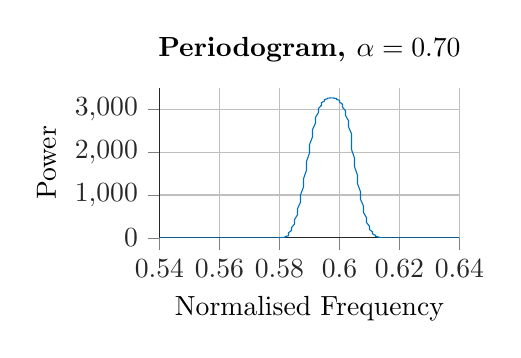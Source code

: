 % This file was created by matlab2tikz v0.4.7 (commit fd1f91e81f99952e85a7de453e57b338734fa875) running on MATLAB 8.4.
% Copyright (c) 2008--2014, Nico Schlömer <nico.schloemer@gmail.com>
% All rights reserved.
% Minimal pgfplots version: 1.3
% 
% The latest updates can be retrieved from
%   http://www.mathworks.com/matlabcentral/fileexchange/22022-matlab2tikz
% where you can also make suggestions and rate matlab2tikz.
% 
%
% defining custom colors
\definecolor{mycolor1}{rgb}{0.0,0.447,0.741}%
%
\begin{tikzpicture}

\begin{axis}[%
tick align = outside,
width=1.5in,
height=0.75in,
scale only axis,
every outer x axis line/.append style={white!15!black},
every x tick label/.append style={font=\color{white!15!black}},
xmin=0.54,
xmax=0.64,
xlabel={Normalised Frequency},
xmajorgrids,
every outer y axis line/.append style={white!15!black},
every y tick label/.append style={font=\color{white!15!black}},
ymin=0,
ymax=3500,
ylabel={Power},
ymajorgrids,
title style={font=\bfseries},
title={Periodogram, $ \alpha=0.70 $},
axis x line*=bottom,
axis y line*=left
]
\addplot [color=mycolor1,solid,forget plot]
  table[row sep=crcr]{-1	0.001\\
-1.0	0.002\\
-0.999	0.006\\
-0.999	0.011\\
-0.998	0.017\\
-0.998	0.024\\
-0.997	0.029\\
-0.997	0.033\\
-0.996	0.034\\
-0.996	0.033\\
-0.995	0.029\\
-0.995	0.024\\
-0.994	0.018\\
-0.994	0.011\\
-0.993	0.006\\
-0.993	0.002\\
-0.992	0.001\\
-0.992	0.002\\
-0.991	0.006\\
-0.991	0.011\\
-0.99	0.017\\
-0.99	0.024\\
-0.989	0.029\\
-0.989	0.033\\
-0.988	0.034\\
-0.988	0.033\\
-0.987	0.029\\
-0.987	0.024\\
-0.986	0.018\\
-0.986	0.011\\
-0.985	0.006\\
-0.985	0.002\\
-0.984	0.001\\
-0.984	0.002\\
-0.983	0.006\\
-0.983	0.011\\
-0.982	0.017\\
-0.982	0.024\\
-0.981	0.029\\
-0.981	0.033\\
-0.98	0.034\\
-0.98	0.033\\
-0.979	0.029\\
-0.979	0.024\\
-0.979	0.018\\
-0.978	0.012\\
-0.978	0.006\\
-0.977	0.003\\
-0.977	0.001\\
-0.976	0.002\\
-0.976	0.006\\
-0.975	0.011\\
-0.975	0.017\\
-0.974	0.024\\
-0.974	0.029\\
-0.973	0.033\\
-0.973	0.034\\
-0.972	0.033\\
-0.972	0.03\\
-0.971	0.024\\
-0.971	0.018\\
-0.97	0.012\\
-0.97	0.006\\
-0.969	0.003\\
-0.969	0.001\\
-0.968	0.002\\
-0.968	0.006\\
-0.967	0.011\\
-0.967	0.017\\
-0.966	0.024\\
-0.966	0.029\\
-0.965	0.033\\
-0.965	0.034\\
-0.964	0.033\\
-0.964	0.03\\
-0.963	0.025\\
-0.963	0.018\\
-0.962	0.012\\
-0.962	0.006\\
-0.961	0.003\\
-0.961	0.001\\
-0.96	0.002\\
-0.96	0.006\\
-0.959	0.011\\
-0.959	0.017\\
-0.958	0.024\\
-0.958	0.029\\
-0.958	0.033\\
-0.957	0.035\\
-0.957	0.034\\
-0.956	0.03\\
-0.956	0.025\\
-0.955	0.019\\
-0.955	0.012\\
-0.954	0.007\\
-0.954	0.003\\
-0.953	0.001\\
-0.953	0.002\\
-0.952	0.006\\
-0.952	0.011\\
-0.951	0.017\\
-0.951	0.024\\
-0.95	0.029\\
-0.95	0.033\\
-0.949	0.035\\
-0.949	0.034\\
-0.948	0.031\\
-0.948	0.025\\
-0.947	0.019\\
-0.947	0.012\\
-0.946	0.007\\
-0.946	0.003\\
-0.945	0.001\\
-0.945	0.002\\
-0.944	0.006\\
-0.944	0.011\\
-0.943	0.017\\
-0.943	0.024\\
-0.942	0.03\\
-0.942	0.034\\
-0.941	0.035\\
-0.941	0.035\\
-0.94	0.031\\
-0.94	0.026\\
-0.939	0.019\\
-0.939	0.013\\
-0.938	0.007\\
-0.938	0.003\\
-0.938	0.001\\
-0.937	0.002\\
-0.937	0.006\\
-0.936	0.011\\
-0.936	0.017\\
-0.935	0.024\\
-0.935	0.03\\
-0.934	0.034\\
-0.934	0.036\\
-0.933	0.035\\
-0.933	0.032\\
-0.932	0.026\\
-0.932	0.02\\
-0.931	0.013\\
-0.931	0.007\\
-0.93	0.003\\
-0.93	0.001\\
-0.929	0.002\\
-0.929	0.006\\
-0.928	0.011\\
-0.928	0.018\\
-0.927	0.024\\
-0.927	0.03\\
-0.926	0.035\\
-0.926	0.036\\
-0.925	0.036\\
-0.925	0.032\\
-0.924	0.027\\
-0.924	0.02\\
-0.923	0.013\\
-0.923	0.007\\
-0.922	0.003\\
-0.922	0.001\\
-0.921	0.002\\
-0.921	0.006\\
-0.92	0.011\\
-0.92	0.018\\
-0.919	0.025\\
-0.919	0.031\\
-0.918	0.035\\
-0.918	0.037\\
-0.917	0.036\\
-0.917	0.033\\
-0.917	0.027\\
-0.916	0.021\\
-0.916	0.014\\
-0.915	0.008\\
-0.915	0.003\\
-0.914	0.001\\
-0.914	0.002\\
-0.913	0.006\\
-0.913	0.011\\
-0.912	0.018\\
-0.912	0.025\\
-0.911	0.031\\
-0.911	0.036\\
-0.91	0.038\\
-0.91	0.037\\
-0.909	0.034\\
-0.909	0.028\\
-0.908	0.021\\
-0.908	0.014\\
-0.907	0.008\\
-0.907	0.003\\
-0.906	0.001\\
-0.906	0.002\\
-0.905	0.006\\
-0.905	0.011\\
-0.904	0.018\\
-0.904	0.025\\
-0.903	0.032\\
-0.903	0.036\\
-0.902	0.038\\
-0.902	0.038\\
-0.901	0.034\\
-0.901	0.029\\
-0.9	0.022\\
-0.9	0.015\\
-0.899	0.008\\
-0.899	0.004\\
-0.898	0.001\\
-0.898	0.002\\
-0.897	0.006\\
-0.897	0.011\\
-0.896	0.018\\
-0.896	0.026\\
-0.896	0.032\\
-0.895	0.037\\
-0.895	0.039\\
-0.894	0.039\\
-0.894	0.035\\
-0.893	0.029\\
-0.893	0.022\\
-0.892	0.015\\
-0.892	0.008\\
-0.891	0.004\\
-0.891	0.002\\
-0.89	0.002\\
-0.89	0.006\\
-0.889	0.012\\
-0.889	0.019\\
-0.888	0.026\\
-0.888	0.033\\
-0.887	0.038\\
-0.887	0.04\\
-0.886	0.04\\
-0.886	0.036\\
-0.885	0.03\\
-0.885	0.023\\
-0.884	0.016\\
-0.884	0.009\\
-0.883	0.004\\
-0.883	0.002\\
-0.882	0.002\\
-0.882	0.006\\
-0.881	0.012\\
-0.881	0.019\\
-0.88	0.027\\
-0.88	0.034\\
-0.879	0.039\\
-0.879	0.041\\
-0.878	0.041\\
-0.878	0.037\\
-0.877	0.031\\
-0.877	0.024\\
-0.876	0.016\\
-0.876	0.009\\
-0.875	0.004\\
-0.875	0.002\\
-0.875	0.002\\
-0.874	0.006\\
-0.874	0.012\\
-0.873	0.02\\
-0.873	0.028\\
-0.872	0.035\\
-0.872	0.04\\
-0.871	0.042\\
-0.871	0.042\\
-0.87	0.038\\
-0.87	0.032\\
-0.869	0.025\\
-0.869	0.017\\
-0.868	0.01\\
-0.868	0.004\\
-0.867	0.002\\
-0.867	0.002\\
-0.866	0.006\\
-0.866	0.012\\
-0.865	0.02\\
-0.865	0.028\\
-0.864	0.036\\
-0.864	0.041\\
-0.863	0.044\\
-0.863	0.043\\
-0.862	0.04\\
-0.862	0.033\\
-0.861	0.026\\
-0.861	0.017\\
-0.86	0.01\\
-0.86	0.004\\
-0.859	0.002\\
-0.859	0.002\\
-0.858	0.006\\
-0.858	0.012\\
-0.857	0.021\\
-0.857	0.029\\
-0.856	0.037\\
-0.856	0.042\\
-0.855	0.045\\
-0.855	0.045\\
-0.854	0.041\\
-0.854	0.035\\
-0.854	0.027\\
-0.853	0.018\\
-0.853	0.01\\
-0.852	0.005\\
-0.852	0.002\\
-0.851	0.002\\
-0.851	0.006\\
-0.85	0.013\\
-0.85	0.021\\
-0.849	0.03\\
-0.849	0.038\\
-0.848	0.044\\
-0.848	0.047\\
-0.847	0.046\\
-0.847	0.043\\
-0.846	0.036\\
-0.846	0.028\\
-0.845	0.019\\
-0.845	0.011\\
-0.844	0.005\\
-0.844	0.002\\
-0.843	0.003\\
-0.843	0.006\\
-0.842	0.013\\
-0.842	0.022\\
-0.841	0.031\\
-0.841	0.039\\
-0.84	0.045\\
-0.84	0.049\\
-0.839	0.048\\
-0.839	0.044\\
-0.838	0.038\\
-0.838	0.029\\
-0.837	0.02\\
-0.837	0.012\\
-0.836	0.005\\
-0.836	0.002\\
-0.835	0.003\\
-0.835	0.007\\
-0.834	0.014\\
-0.834	0.022\\
-0.833	0.032\\
-0.833	0.041\\
-0.833	0.047\\
-0.832	0.05\\
-0.832	0.05\\
-0.831	0.046\\
-0.831	0.039\\
-0.83	0.03\\
-0.83	0.021\\
-0.829	0.012\\
-0.829	0.006\\
-0.828	0.002\\
-0.828	0.003\\
-0.827	0.007\\
-0.827	0.014\\
-0.826	0.023\\
-0.826	0.033\\
-0.825	0.042\\
-0.825	0.049\\
-0.824	0.053\\
-0.824	0.052\\
-0.823	0.048\\
-0.823	0.041\\
-0.822	0.032\\
-0.822	0.022\\
-0.821	0.013\\
-0.821	0.006\\
-0.82	0.002\\
-0.82	0.003\\
-0.819	0.007\\
-0.819	0.014\\
-0.818	0.024\\
-0.818	0.034\\
-0.817	0.044\\
-0.817	0.051\\
-0.816	0.055\\
-0.816	0.055\\
-0.815	0.051\\
-0.815	0.043\\
-0.814	0.034\\
-0.814	0.023\\
-0.813	0.014\\
-0.813	0.006\\
-0.812	0.003\\
-0.812	0.003\\
-0.812	0.007\\
-0.811	0.015\\
-0.811	0.025\\
-0.81	0.036\\
-0.81	0.046\\
-0.809	0.054\\
-0.809	0.058\\
-0.808	0.058\\
-0.808	0.053\\
-0.807	0.046\\
-0.807	0.036\\
-0.806	0.025\\
-0.806	0.015\\
-0.805	0.007\\
-0.805	0.003\\
-0.804	0.003\\
-0.804	0.008\\
-0.803	0.016\\
-0.803	0.026\\
-0.802	0.038\\
-0.802	0.048\\
-0.801	0.056\\
-0.801	0.061\\
-0.8	0.061\\
-0.8	0.056\\
-0.799	0.048\\
-0.799	0.038\\
-0.798	0.026\\
-0.798	0.016\\
-0.797	0.007\\
-0.797	0.003\\
-0.796	0.003\\
-0.796	0.008\\
-0.795	0.016\\
-0.795	0.027\\
-0.794	0.039\\
-0.794	0.051\\
-0.793	0.059\\
-0.793	0.064\\
-0.792	0.064\\
-0.792	0.06\\
-0.792	0.051\\
-0.791	0.04\\
-0.791	0.028\\
-0.79	0.017\\
-0.79	0.008\\
-0.789	0.003\\
-0.789	0.003\\
-0.788	0.008\\
-0.788	0.017\\
-0.787	0.029\\
-0.787	0.042\\
-0.786	0.053\\
-0.786	0.063\\
-0.785	0.068\\
-0.785	0.068\\
-0.784	0.063\\
-0.784	0.055\\
-0.783	0.043\\
-0.783	0.03\\
-0.782	0.018\\
-0.782	0.009\\
-0.781	0.004\\
-0.781	0.004\\
-0.78	0.009\\
-0.78	0.018\\
-0.779	0.03\\
-0.779	0.044\\
-0.778	0.057\\
-0.778	0.067\\
-0.777	0.072\\
-0.777	0.073\\
-0.776	0.068\\
-0.776	0.058\\
-0.775	0.046\\
-0.775	0.032\\
-0.774	0.019\\
-0.774	0.009\\
-0.773	0.004\\
-0.773	0.004\\
-0.772	0.009\\
-0.772	0.019\\
-0.771	0.032\\
-0.771	0.047\\
-0.771	0.06\\
-0.77	0.071\\
-0.77	0.077\\
-0.769	0.078\\
-0.769	0.072\\
-0.768	0.063\\
-0.768	0.049\\
-0.767	0.035\\
-0.767	0.021\\
-0.766	0.01\\
-0.766	0.004\\
-0.765	0.004\\
-0.765	0.01\\
-0.764	0.02\\
-0.764	0.034\\
-0.763	0.05\\
-0.763	0.064\\
-0.762	0.076\\
-0.762	0.082\\
-0.761	0.083\\
-0.761	0.078\\
-0.76	0.067\\
-0.76	0.053\\
-0.759	0.038\\
-0.759	0.023\\
-0.758	0.011\\
-0.758	0.005\\
-0.757	0.004\\
-0.757	0.01\\
-0.756	0.022\\
-0.756	0.037\\
-0.755	0.053\\
-0.755	0.069\\
-0.754	0.082\\
-0.754	0.089\\
-0.753	0.09\\
-0.753	0.084\\
-0.752	0.073\\
-0.752	0.058\\
-0.751	0.041\\
-0.751	0.025\\
-0.75	0.013\\
-0.75	0.005\\
-0.75	0.005\\
-0.749	0.011\\
-0.749	0.023\\
-0.748	0.039\\
-0.748	0.057\\
-0.747	0.074\\
-0.747	0.088\\
-0.746	0.096\\
-0.746	0.097\\
-0.745	0.091\\
-0.745	0.079\\
-0.744	0.063\\
-0.744	0.045\\
-0.743	0.028\\
-0.743	0.014\\
-0.742	0.006\\
-0.742	0.005\\
-0.741	0.012\\
-0.741	0.025\\
-0.74	0.042\\
-0.74	0.062\\
-0.739	0.081\\
-0.739	0.096\\
-0.738	0.104\\
-0.738	0.106\\
-0.737	0.1\\
-0.737	0.087\\
-0.736	0.069\\
-0.736	0.049\\
-0.735	0.03\\
-0.735	0.015\\
-0.734	0.007\\
-0.734	0.006\\
-0.733	0.013\\
-0.733	0.027\\
-0.732	0.046\\
-0.732	0.067\\
-0.731	0.088\\
-0.731	0.104\\
-0.73	0.114\\
-0.73	0.116\\
-0.729	0.11\\
-0.729	0.096\\
-0.729	0.076\\
-0.728	0.055\\
-0.728	0.034\\
-0.727	0.017\\
-0.727	0.008\\
-0.726	0.006\\
-0.726	0.014\\
-0.725	0.029\\
-0.725	0.05\\
-0.724	0.074\\
-0.724	0.096\\
-0.723	0.115\\
-0.723	0.126\\
-0.722	0.128\\
-0.722	0.121\\
-0.721	0.106\\
-0.721	0.085\\
-0.72	0.061\\
-0.72	0.038\\
-0.719	0.02\\
-0.719	0.009\\
-0.718	0.007\\
-0.718	0.015\\
-0.717	0.032\\
-0.717	0.055\\
-0.716	0.081\\
-0.716	0.107\\
-0.715	0.127\\
-0.715	0.14\\
-0.714	0.142\\
-0.714	0.135\\
-0.713	0.118\\
-0.713	0.095\\
-0.712	0.068\\
-0.712	0.043\\
-0.711	0.022\\
-0.711	0.01\\
-0.71	0.008\\
-0.71	0.017\\
-0.709	0.035\\
-0.709	0.061\\
-0.708	0.09\\
-0.708	0.119\\
-0.708	0.142\\
-0.707	0.156\\
-0.707	0.159\\
-0.706	0.151\\
-0.706	0.133\\
-0.705	0.107\\
-0.705	0.077\\
-0.704	0.049\\
-0.704	0.026\\
-0.703	0.012\\
-0.703	0.009\\
-0.702	0.019\\
-0.702	0.04\\
-0.701	0.068\\
-0.701	0.101\\
-0.7	0.133\\
-0.7	0.159\\
-0.699	0.176\\
-0.699	0.18\\
-0.698	0.171\\
-0.698	0.151\\
-0.697	0.122\\
-0.697	0.089\\
-0.696	0.056\\
-0.696	0.03\\
-0.695	0.013\\
-0.695	0.01\\
-0.694	0.021\\
-0.694	0.044\\
-0.693	0.077\\
-0.693	0.114\\
-0.692	0.151\\
-0.692	0.181\\
-0.691	0.2\\
-0.691	0.206\\
-0.69	0.196\\
-0.69	0.173\\
-0.689	0.14\\
-0.689	0.102\\
-0.688	0.065\\
-0.688	0.035\\
-0.688	0.016\\
-0.687	0.012\\
-0.687	0.024\\
-0.686	0.05\\
-0.686	0.088\\
-0.685	0.131\\
-0.685	0.173\\
-0.684	0.208\\
-0.684	0.23\\
-0.683	0.237\\
-0.683	0.227\\
-0.682	0.201\\
-0.682	0.163\\
-0.681	0.119\\
-0.681	0.077\\
-0.68	0.041\\
-0.68	0.019\\
-0.679	0.014\\
-0.679	0.027\\
-0.678	0.058\\
-0.678	0.101\\
-0.677	0.151\\
-0.677	0.2\\
-0.676	0.241\\
-0.676	0.268\\
-0.675	0.277\\
-0.675	0.265\\
-0.674	0.236\\
-0.674	0.192\\
-0.673	0.141\\
-0.673	0.091\\
-0.672	0.049\\
-0.672	0.023\\
-0.671	0.017\\
-0.671	0.032\\
-0.67	0.067\\
-0.67	0.118\\
-0.669	0.176\\
-0.669	0.234\\
-0.668	0.283\\
-0.668	0.316\\
-0.667	0.327\\
-0.667	0.314\\
-0.667	0.28\\
-0.666	0.229\\
-0.666	0.169\\
-0.665	0.11\\
-0.665	0.06\\
-0.664	0.028\\
-0.664	0.02\\
-0.663	0.038\\
-0.663	0.079\\
-0.662	0.139\\
-0.662	0.208\\
-0.661	0.278\\
-0.661	0.337\\
-0.66	0.377\\
-0.66	0.391\\
-0.659	0.377\\
-0.659	0.337\\
-0.658	0.277\\
-0.658	0.205\\
-0.657	0.134\\
-0.657	0.074\\
-0.656	0.035\\
-0.656	0.024\\
-0.655	0.045\\
-0.655	0.094\\
-0.654	0.165\\
-0.654	0.249\\
-0.653	0.333\\
-0.653	0.405\\
-0.652	0.454\\
-0.652	0.472\\
-0.651	0.456\\
-0.651	0.409\\
-0.65	0.337\\
-0.65	0.251\\
-0.649	0.164\\
-0.649	0.091\\
-0.648	0.044\\
-0.648	0.03\\
-0.647	0.054\\
-0.647	0.112\\
-0.646	0.198\\
-0.646	0.3\\
-0.646	0.401\\
-0.645	0.489\\
-0.645	0.548\\
-0.644	0.571\\
-0.644	0.552\\
-0.643	0.495\\
-0.643	0.408\\
-0.642	0.304\\
-0.642	0.2\\
-0.641	0.112\\
-0.641	0.054\\
-0.64	0.037\\
-0.64	0.064\\
-0.639	0.133\\
-0.639	0.235\\
-0.638	0.355\\
-0.638	0.474\\
-0.637	0.575\\
-0.637	0.643\\
-0.636	0.666\\
-0.636	0.641\\
-0.635	0.572\\
-0.635	0.468\\
-0.634	0.346\\
-0.634	0.225\\
-0.633	0.124\\
-0.633	0.06\\
-0.632	0.042\\
-0.632	0.074\\
-0.631	0.151\\
-0.631	0.26\\
-0.63	0.383\\
-0.63	0.501\\
-0.629	0.594\\
-0.629	0.647\\
-0.628	0.65\\
-0.628	0.604\\
-0.627	0.516\\
-0.627	0.4\\
-0.626	0.276\\
-0.626	0.164\\
-0.625	0.08\\
-0.625	0.036\\
-0.625	0.035\\
-0.624	0.071\\
-0.624	0.131\\
-0.623	0.197\\
-0.623	0.25\\
-0.622	0.275\\
-0.622	0.265\\
-0.621	0.221\\
-0.621	0.156\\
-0.62	0.087\\
-0.62	0.036\\
-0.619	0.019\\
-0.619	0.044\\
-0.618	0.1\\
-0.618	0.162\\
-0.617	0.196\\
-0.617	0.172\\
-0.616	0.089\\
-0.616	0.006\\
-0.615	0.088\\
-0.615	0.65\\
-0.614	2.205\\
-0.614	5.507\\
-0.613	11.582\\
-0.613	21.743\\
-0.612	37.581\\
-0.612	60.923\\
-0.611	93.772\\
-0.611	138.202\\
-0.61	196.24\\
-0.61	269.722\\
-0.609	360.137\\
-0.609	468.484\\
-0.608	595.129\\
-0.608	739.703\\
-0.607	901.037\\
-0.607	1077.143\\
-0.606	1265.26\\
-0.606	1461.949\\
-0.605	1663.249\\
-0.605	1864.875\\
-0.604	2062.448\\
-0.604	2251.745\\
-0.604	2428.941\\
-0.603	2590.824\\
-0.603	2734.977\\
-0.602	2859.894\\
-0.602	2965.029\\
-0.601	3050.772\\
-0.601	3118.348\\
-0.6	3169.655\\
-0.6	3207.048\\
-0.599	3233.084\\
-0.599	3250.266\\
-0.598	3260.791\\
-0.598	3266.328\\
-0.597	3267.864\\
-0.597	3265.6\\
-0.596	3258.933\\
-0.596	3246.518\\
-0.595	3226.394\\
-0.595	3196.182\\
-0.594	3153.314\\
-0.594	3095.299\\
-0.593	3019.972\\
-0.593	2925.739\\
-0.592	2811.76\\
-0.592	2678.089\\
-0.591	2525.73\\
-0.591	2356.633\\
-0.59	2173.601\\
-0.59	1980.151\\
-0.589	1780.312\\
-0.589	1578.394\\
-0.588	1378.744\\
-0.588	1185.504\\
-0.587	1002.402\\
-0.587	832.565\\
-0.586	678.402\\
-0.586	541.527\\
-0.585	422.745\\
-0.585	322.093\\
-0.584	238.924\\
-0.584	172.022\\
-0.583	119.751\\
-0.583	80.198\\
-0.583	51.324\\
-0.582	31.095\\
-0.582	17.593\\
-0.581	9.098\\
-0.581	4.146\\
-0.58	1.548\\
-0.58	0.394\\
-0.579	0.03\\
-0.579	0.023\\
-0.578	0.117\\
-0.578	0.188\\
-0.577	0.196\\
-0.577	0.153\\
-0.576	0.089\\
-0.576	0.037\\
-0.575	0.016\\
-0.575	0.032\\
-0.574	0.077\\
-0.574	0.134\\
-0.573	0.187\\
-0.573	0.218\\
-0.572	0.221\\
-0.572	0.196\\
-0.571	0.15\\
-0.571	0.098\\
-0.57	0.055\\
-0.57	0.036\\
-0.569	0.05\\
-0.569	0.099\\
-0.568	0.179\\
-0.568	0.278\\
-0.567	0.381\\
-0.567	0.47\\
-0.566	0.531\\
-0.566	0.554\\
-0.565	0.535\\
-0.565	0.477\\
-0.564	0.39\\
-0.564	0.288\\
-0.563	0.188\\
-0.563	0.107\\
-0.562	0.058\\
-0.562	0.049\\
-0.562	0.081\\
-0.561	0.149\\
-0.561	0.241\\
-0.56	0.344\\
-0.56	0.441\\
-0.559	0.516\\
-0.559	0.558\\
-0.558	0.561\\
-0.558	0.525\\
-0.557	0.455\\
-0.557	0.363\\
-0.556	0.262\\
-0.556	0.167\\
-0.555	0.094\\
-0.555	0.051\\
-0.554	0.044\\
-0.554	0.073\\
-0.553	0.133\\
-0.553	0.212\\
-0.552	0.299\\
-0.552	0.379\\
-0.551	0.44\\
-0.551	0.473\\
-0.55	0.473\\
-0.55	0.44\\
-0.549	0.38\\
-0.549	0.302\\
-0.548	0.217\\
-0.548	0.139\\
-0.547	0.078\\
-0.547	0.042\\
-0.546	0.036\\
-0.546	0.06\\
-0.545	0.108\\
-0.545	0.173\\
-0.544	0.243\\
-0.544	0.308\\
-0.543	0.358\\
-0.543	0.384\\
-0.542	0.384\\
-0.542	0.358\\
-0.542	0.309\\
-0.541	0.246\\
-0.541	0.177\\
-0.54	0.114\\
-0.54	0.064\\
-0.539	0.035\\
-0.539	0.03\\
-0.538	0.048\\
-0.538	0.087\\
-0.537	0.139\\
-0.537	0.196\\
-0.536	0.249\\
-0.536	0.289\\
-0.535	0.311\\
-0.535	0.312\\
-0.534	0.291\\
-0.534	0.252\\
-0.533	0.201\\
-0.533	0.146\\
-0.532	0.094\\
-0.532	0.053\\
-0.531	0.029\\
-0.531	0.025\\
-0.53	0.039\\
-0.53	0.07\\
-0.529	0.113\\
-0.529	0.159\\
-0.528	0.202\\
-0.528	0.235\\
-0.527	0.254\\
-0.527	0.255\\
-0.526	0.238\\
-0.526	0.207\\
-0.525	0.166\\
-0.525	0.121\\
-0.524	0.078\\
-0.524	0.045\\
-0.523	0.025\\
-0.523	0.02\\
-0.522	0.032\\
-0.522	0.058\\
-0.521	0.092\\
-0.521	0.13\\
-0.521	0.166\\
-0.52	0.194\\
-0.52	0.21\\
-0.519	0.211\\
-0.519	0.198\\
-0.518	0.172\\
-0.518	0.138\\
-0.517	0.101\\
-0.517	0.066\\
-0.516	0.038\\
-0.516	0.021\\
-0.515	0.017\\
-0.515	0.027\\
-0.514	0.048\\
-0.514	0.077\\
-0.513	0.109\\
-0.513	0.139\\
-0.512	0.162\\
-0.512	0.175\\
-0.511	0.177\\
-0.511	0.166\\
-0.51	0.145\\
-0.51	0.117\\
-0.509	0.086\\
-0.509	0.056\\
-0.508	0.033\\
-0.508	0.018\\
-0.507	0.015\\
-0.507	0.023\\
-0.506	0.04\\
-0.506	0.064\\
-0.505	0.091\\
-0.505	0.117\\
-0.504	0.137\\
-0.504	0.148\\
-0.503	0.15\\
-0.503	0.141\\
-0.502	0.124\\
-0.502	0.1\\
-0.501	0.073\\
-0.501	0.048\\
-0.5	0.028\\
-0.5	0.016\\
-0.5	0.013\\
-0.499	0.02\\
-0.499	0.034\\
-0.498	0.055\\
-0.498	0.078\\
-0.497	0.1\\
-0.497	0.117\\
-0.496	0.127\\
-0.496	0.128\\
-0.495	0.121\\
-0.495	0.106\\
-0.494	0.086\\
-0.494	0.063\\
-0.493	0.042\\
-0.493	0.025\\
-0.492	0.014\\
-0.492	0.011\\
-0.491	0.017\\
-0.491	0.03\\
-0.49	0.047\\
-0.49	0.067\\
-0.489	0.086\\
-0.489	0.101\\
-0.488	0.11\\
-0.488	0.111\\
-0.487	0.105\\
-0.487	0.092\\
-0.486	0.075\\
-0.486	0.055\\
-0.485	0.037\\
-0.485	0.022\\
-0.484	0.013\\
-0.484	0.01\\
-0.483	0.015\\
-0.483	0.026\\
-0.482	0.041\\
-0.482	0.058\\
-0.481	0.074\\
-0.481	0.088\\
-0.48	0.095\\
-0.48	0.097\\
-0.479	0.092\\
-0.479	0.081\\
-0.479	0.066\\
-0.478	0.049\\
-0.478	0.033\\
-0.477	0.019\\
-0.477	0.011\\
-0.476	0.009\\
-0.476	0.013\\
-0.475	0.022\\
-0.475	0.036\\
-0.474	0.051\\
-0.474	0.065\\
-0.473	0.077\\
-0.473	0.084\\
-0.472	0.085\\
-0.472	0.081\\
-0.471	0.071\\
-0.471	0.058\\
-0.47	0.043\\
-0.47	0.029\\
-0.469	0.017\\
-0.469	0.01\\
-0.468	0.008\\
-0.468	0.012\\
-0.467	0.02\\
-0.467	0.032\\
-0.466	0.045\\
-0.466	0.058\\
-0.465	0.068\\
-0.465	0.074\\
-0.464	0.075\\
-0.464	0.071\\
-0.463	0.063\\
-0.463	0.052\\
-0.462	0.038\\
-0.462	0.026\\
-0.461	0.016\\
-0.461	0.009\\
-0.46	0.007\\
-0.46	0.01\\
-0.459	0.018\\
-0.459	0.028\\
-0.458	0.04\\
-0.458	0.051\\
-0.458	0.06\\
-0.457	0.066\\
-0.457	0.067\\
-0.456	0.064\\
-0.456	0.056\\
-0.455	0.046\\
-0.455	0.035\\
-0.454	0.023\\
-0.454	0.014\\
-0.453	0.008\\
-0.453	0.007\\
-0.452	0.009\\
-0.452	0.016\\
-0.451	0.025\\
-0.451	0.036\\
-0.45	0.046\\
-0.45	0.054\\
-0.449	0.059\\
-0.449	0.06\\
-0.448	0.057\\
-0.448	0.051\\
-0.447	0.041\\
-0.447	0.031\\
-0.446	0.021\\
-0.446	0.013\\
-0.445	0.008\\
-0.445	0.006\\
-0.444	0.009\\
-0.444	0.014\\
-0.443	0.023\\
-0.443	0.032\\
-0.442	0.041\\
-0.442	0.048\\
-0.441	0.053\\
-0.441	0.054\\
-0.44	0.051\\
-0.44	0.046\\
-0.439	0.038\\
-0.439	0.028\\
-0.438	0.019\\
-0.438	0.012\\
-0.438	0.007\\
-0.437	0.006\\
-0.437	0.008\\
-0.436	0.013\\
-0.436	0.02\\
-0.435	0.029\\
-0.435	0.037\\
-0.434	0.044\\
-0.434	0.048\\
-0.433	0.049\\
-0.433	0.047\\
-0.432	0.041\\
-0.432	0.034\\
-0.431	0.026\\
-0.431	0.018\\
-0.43	0.011\\
-0.43	0.007\\
-0.429	0.005\\
-0.429	0.007\\
-0.428	0.012\\
-0.428	0.019\\
-0.427	0.026\\
-0.427	0.034\\
-0.426	0.04\\
-0.426	0.044\\
-0.425	0.044\\
-0.425	0.042\\
-0.424	0.038\\
-0.424	0.031\\
-0.423	0.024\\
-0.423	0.016\\
-0.422	0.01\\
-0.422	0.006\\
-0.421	0.005\\
-0.421	0.007\\
-0.42	0.011\\
-0.42	0.017\\
-0.419	0.024\\
-0.419	0.031\\
-0.418	0.036\\
-0.418	0.04\\
-0.417	0.041\\
-0.417	0.039\\
-0.417	0.035\\
-0.416	0.028\\
-0.416	0.022\\
-0.415	0.015\\
-0.415	0.009\\
-0.414	0.006\\
-0.414	0.005\\
-0.413	0.006\\
-0.413	0.01\\
-0.412	0.016\\
-0.412	0.022\\
-0.411	0.028\\
-0.411	0.033\\
-0.41	0.036\\
-0.41	0.037\\
-0.409	0.036\\
-0.409	0.032\\
-0.408	0.026\\
-0.408	0.02\\
-0.407	0.014\\
-0.407	0.009\\
-0.406	0.005\\
-0.406	0.004\\
-0.405	0.006\\
-0.405	0.009\\
-0.404	0.014\\
-0.404	0.02\\
-0.403	0.026\\
-0.403	0.03\\
-0.402	0.033\\
-0.402	0.034\\
-0.401	0.033\\
-0.401	0.029\\
-0.4	0.024\\
-0.4	0.018\\
-0.399	0.013\\
-0.399	0.008\\
-0.398	0.005\\
-0.398	0.004\\
-0.397	0.005\\
-0.397	0.009\\
-0.396	0.013\\
-0.396	0.019\\
-0.396	0.024\\
-0.395	0.028\\
-0.395	0.031\\
-0.394	0.032\\
-0.394	0.03\\
-0.393	0.027\\
-0.393	0.022\\
-0.392	0.017\\
-0.392	0.012\\
-0.391	0.008\\
-0.391	0.005\\
-0.39	0.004\\
-0.39	0.005\\
-0.389	0.008\\
-0.389	0.012\\
-0.388	0.017\\
-0.388	0.022\\
-0.387	0.026\\
-0.387	0.029\\
-0.386	0.029\\
-0.386	0.028\\
-0.385	0.025\\
-0.385	0.021\\
-0.384	0.016\\
-0.384	0.011\\
-0.383	0.007\\
-0.383	0.005\\
-0.382	0.004\\
-0.382	0.005\\
-0.381	0.007\\
-0.381	0.011\\
-0.38	0.016\\
-0.38	0.02\\
-0.379	0.024\\
-0.379	0.027\\
-0.378	0.027\\
-0.378	0.026\\
-0.377	0.023\\
-0.377	0.019\\
-0.376	0.015\\
-0.376	0.01\\
-0.375	0.007\\
-0.375	0.004\\
-0.375	0.004\\
-0.374	0.005\\
-0.374	0.007\\
-0.373	0.011\\
-0.373	0.015\\
-0.372	0.019\\
-0.372	0.022\\
-0.371	0.025\\
-0.371	0.025\\
-0.37	0.024\\
-0.37	0.022\\
-0.369	0.018\\
-0.369	0.014\\
-0.368	0.01\\
-0.368	0.006\\
-0.367	0.004\\
-0.367	0.003\\
-0.366	0.004\\
-0.366	0.007\\
-0.365	0.01\\
-0.365	0.014\\
-0.364	0.018\\
-0.364	0.021\\
-0.363	0.023\\
-0.363	0.024\\
-0.362	0.023\\
-0.362	0.02\\
-0.361	0.017\\
-0.361	0.013\\
-0.36	0.009\\
-0.36	0.006\\
-0.359	0.004\\
-0.359	0.003\\
-0.358	0.004\\
-0.358	0.006\\
-0.357	0.009\\
-0.357	0.013\\
-0.356	0.017\\
-0.356	0.02\\
-0.355	0.022\\
-0.355	0.022\\
-0.354	0.021\\
-0.354	0.019\\
-0.354	0.016\\
-0.353	0.012\\
-0.353	0.009\\
-0.352	0.006\\
-0.352	0.004\\
-0.351	0.003\\
-0.351	0.004\\
-0.35	0.006\\
-0.35	0.009\\
-0.349	0.012\\
-0.349	0.016\\
-0.348	0.018\\
-0.348	0.02\\
-0.347	0.021\\
-0.347	0.02\\
-0.346	0.018\\
-0.346	0.015\\
-0.345	0.011\\
-0.345	0.008\\
-0.344	0.005\\
-0.344	0.004\\
-0.343	0.003\\
-0.343	0.004\\
-0.342	0.006\\
-0.342	0.008\\
-0.341	0.012\\
-0.341	0.015\\
-0.34	0.017\\
-0.34	0.019\\
-0.339	0.019\\
-0.339	0.019\\
-0.338	0.017\\
-0.338	0.014\\
-0.337	0.011\\
-0.337	0.008\\
-0.336	0.005\\
-0.336	0.003\\
-0.335	0.003\\
-0.335	0.004\\
-0.334	0.005\\
-0.334	0.008\\
-0.333	0.011\\
-0.333	0.014\\
-0.333	0.016\\
-0.332	0.018\\
-0.332	0.018\\
-0.331	0.018\\
-0.331	0.016\\
-0.33	0.013\\
-0.33	0.01\\
-0.329	0.007\\
-0.329	0.005\\
-0.328	0.003\\
-0.328	0.003\\
-0.327	0.003\\
-0.327	0.005\\
-0.326	0.008\\
-0.326	0.01\\
-0.325	0.013\\
-0.325	0.015\\
-0.324	0.017\\
-0.324	0.017\\
-0.323	0.017\\
-0.323	0.015\\
-0.322	0.012\\
-0.322	0.01\\
-0.321	0.007\\
-0.321	0.005\\
-0.32	0.003\\
-0.32	0.003\\
-0.319	0.003\\
-0.319	0.005\\
-0.318	0.007\\
-0.318	0.01\\
-0.317	0.012\\
-0.317	0.015\\
-0.316	0.016\\
-0.316	0.016\\
-0.315	0.016\\
-0.315	0.014\\
-0.314	0.012\\
-0.314	0.009\\
-0.313	0.007\\
-0.313	0.004\\
-0.312	0.003\\
-0.312	0.003\\
-0.312	0.003\\
-0.311	0.005\\
-0.311	0.007\\
-0.31	0.009\\
-0.31	0.012\\
-0.309	0.014\\
-0.309	0.015\\
-0.308	0.016\\
-0.308	0.015\\
-0.307	0.013\\
-0.307	0.011\\
-0.306	0.009\\
-0.306	0.006\\
-0.305	0.004\\
-0.305	0.003\\
-0.304	0.003\\
-0.304	0.003\\
-0.303	0.004\\
-0.303	0.007\\
-0.302	0.009\\
-0.302	0.011\\
-0.301	0.013\\
-0.301	0.014\\
-0.3	0.015\\
-0.3	0.014\\
-0.299	0.013\\
-0.299	0.011\\
-0.298	0.008\\
-0.298	0.006\\
-0.297	0.004\\
-0.297	0.003\\
-0.296	0.002\\
-0.296	0.003\\
-0.295	0.004\\
-0.295	0.006\\
-0.294	0.009\\
-0.294	0.011\\
-0.293	0.013\\
-0.293	0.014\\
-0.292	0.014\\
-0.292	0.013\\
-0.292	0.012\\
-0.291	0.01\\
-0.291	0.008\\
-0.29	0.006\\
-0.29	0.004\\
-0.289	0.003\\
-0.289	0.002\\
-0.288	0.003\\
-0.288	0.004\\
-0.287	0.006\\
-0.287	0.008\\
-0.286	0.01\\
-0.286	0.012\\
-0.285	0.013\\
-0.285	0.013\\
-0.284	0.013\\
-0.284	0.012\\
-0.283	0.01\\
-0.283	0.008\\
-0.282	0.005\\
-0.282	0.004\\
-0.281	0.003\\
-0.281	0.002\\
-0.28	0.003\\
-0.28	0.004\\
-0.279	0.006\\
-0.279	0.008\\
-0.278	0.01\\
-0.278	0.011\\
-0.277	0.013\\
-0.277	0.013\\
-0.276	0.012\\
-0.276	0.011\\
-0.275	0.009\\
-0.275	0.007\\
-0.274	0.005\\
-0.274	0.004\\
-0.273	0.003\\
-0.273	0.002\\
-0.272	0.003\\
-0.272	0.004\\
-0.271	0.006\\
-0.271	0.008\\
-0.271	0.009\\
-0.27	0.011\\
-0.27	0.012\\
-0.269	0.012\\
-0.269	0.012\\
-0.268	0.011\\
-0.268	0.009\\
-0.267	0.007\\
-0.267	0.005\\
-0.266	0.003\\
-0.266	0.002\\
-0.265	0.002\\
-0.265	0.003\\
-0.264	0.004\\
-0.264	0.005\\
-0.263	0.007\\
-0.263	0.009\\
-0.262	0.011\\
-0.262	0.011\\
-0.261	0.012\\
-0.261	0.011\\
-0.26	0.01\\
-0.26	0.008\\
-0.259	0.007\\
-0.259	0.005\\
-0.258	0.003\\
-0.258	0.002\\
-0.257	0.002\\
-0.257	0.003\\
-0.256	0.004\\
-0.256	0.005\\
-0.255	0.007\\
-0.255	0.009\\
-0.254	0.01\\
-0.254	0.011\\
-0.253	0.011\\
-0.253	0.011\\
-0.252	0.01\\
-0.252	0.008\\
-0.251	0.006\\
-0.251	0.005\\
-0.25	0.003\\
-0.25	0.002\\
-0.25	0.002\\
-0.249	0.003\\
-0.249	0.004\\
-0.248	0.005\\
-0.248	0.007\\
-0.247	0.008\\
-0.247	0.01\\
-0.246	0.011\\
-0.246	0.011\\
-0.245	0.01\\
-0.245	0.009\\
-0.244	0.008\\
-0.244	0.006\\
-0.243	0.004\\
-0.243	0.003\\
-0.242	0.002\\
-0.242	0.002\\
-0.241	0.002\\
-0.241	0.003\\
-0.24	0.005\\
-0.24	0.007\\
-0.239	0.008\\
-0.239	0.009\\
-0.238	0.01\\
-0.238	0.01\\
-0.237	0.01\\
-0.237	0.009\\
-0.236	0.008\\
-0.236	0.006\\
-0.235	0.004\\
-0.235	0.003\\
-0.234	0.002\\
-0.234	0.002\\
-0.233	0.002\\
-0.233	0.003\\
-0.232	0.005\\
-0.232	0.006\\
-0.231	0.008\\
-0.231	0.009\\
-0.23	0.01\\
-0.23	0.01\\
-0.229	0.01\\
-0.229	0.009\\
-0.229	0.007\\
-0.228	0.006\\
-0.228	0.004\\
-0.227	0.003\\
-0.227	0.002\\
-0.226	0.002\\
-0.226	0.002\\
-0.225	0.003\\
-0.225	0.005\\
-0.224	0.006\\
-0.224	0.008\\
-0.223	0.009\\
-0.223	0.009\\
-0.222	0.01\\
-0.222	0.009\\
-0.221	0.008\\
-0.221	0.007\\
-0.22	0.005\\
-0.22	0.004\\
-0.219	0.003\\
-0.219	0.002\\
-0.218	0.002\\
-0.218	0.002\\
-0.217	0.003\\
-0.217	0.005\\
-0.216	0.006\\
-0.216	0.007\\
-0.215	0.008\\
-0.215	0.009\\
-0.214	0.009\\
-0.214	0.009\\
-0.213	0.008\\
-0.213	0.007\\
-0.212	0.005\\
-0.212	0.004\\
-0.211	0.003\\
-0.211	0.002\\
-0.21	0.002\\
-0.21	0.002\\
-0.209	0.003\\
-0.209	0.004\\
-0.208	0.006\\
-0.208	0.007\\
-0.208	0.008\\
-0.207	0.009\\
-0.207	0.009\\
-0.206	0.009\\
-0.206	0.008\\
-0.205	0.006\\
-0.205	0.005\\
-0.204	0.004\\
-0.204	0.003\\
-0.203	0.002\\
-0.203	0.002\\
-0.202	0.002\\
-0.202	0.003\\
-0.201	0.004\\
-0.201	0.006\\
-0.2	0.007\\
-0.2	0.008\\
-0.199	0.009\\
-0.199	0.009\\
-0.198	0.008\\
-0.198	0.007\\
-0.197	0.006\\
-0.197	0.005\\
-0.196	0.004\\
-0.196	0.003\\
-0.195	0.002\\
-0.195	0.002\\
-0.194	0.002\\
-0.194	0.003\\
-0.193	0.004\\
-0.193	0.006\\
-0.192	0.007\\
-0.192	0.008\\
-0.191	0.008\\
-0.191	0.008\\
-0.19	0.008\\
-0.19	0.007\\
-0.189	0.006\\
-0.189	0.005\\
-0.188	0.004\\
-0.188	0.003\\
-0.188	0.002\\
-0.187	0.002\\
-0.187	0.002\\
-0.186	0.003\\
-0.186	0.004\\
-0.185	0.005\\
-0.185	0.007\\
-0.184	0.008\\
-0.184	0.008\\
-0.183	0.008\\
-0.183	0.008\\
-0.182	0.007\\
-0.182	0.006\\
-0.181	0.005\\
-0.181	0.003\\
-0.18	0.003\\
-0.18	0.002\\
-0.179	0.002\\
-0.179	0.002\\
-0.178	0.003\\
-0.178	0.004\\
-0.177	0.005\\
-0.177	0.006\\
-0.176	0.007\\
-0.176	0.008\\
-0.175	0.008\\
-0.175	0.008\\
-0.174	0.007\\
-0.174	0.006\\
-0.173	0.005\\
-0.173	0.003\\
-0.172	0.002\\
-0.172	0.002\\
-0.171	0.002\\
-0.171	0.002\\
-0.17	0.003\\
-0.17	0.004\\
-0.169	0.005\\
-0.169	0.006\\
-0.168	0.007\\
-0.168	0.008\\
-0.167	0.008\\
-0.167	0.007\\
-0.167	0.007\\
-0.166	0.006\\
-0.166	0.004\\
-0.165	0.003\\
-0.165	0.002\\
-0.164	0.002\\
-0.164	0.002\\
-0.163	0.002\\
-0.163	0.003\\
-0.162	0.004\\
-0.162	0.005\\
-0.161	0.006\\
-0.161	0.007\\
-0.16	0.008\\
-0.16	0.008\\
-0.159	0.007\\
-0.159	0.006\\
-0.158	0.005\\
-0.158	0.004\\
-0.157	0.003\\
-0.157	0.002\\
-0.156	0.002\\
-0.156	0.002\\
-0.155	0.002\\
-0.155	0.003\\
-0.154	0.004\\
-0.154	0.005\\
-0.153	0.006\\
-0.153	0.007\\
-0.152	0.007\\
-0.152	0.007\\
-0.151	0.007\\
-0.151	0.006\\
-0.15	0.005\\
-0.15	0.004\\
-0.149	0.003\\
-0.149	0.002\\
-0.148	0.002\\
-0.148	0.002\\
-0.147	0.002\\
-0.147	0.003\\
-0.146	0.004\\
-0.146	0.005\\
-0.146	0.006\\
-0.145	0.007\\
-0.145	0.007\\
-0.144	0.007\\
-0.144	0.007\\
-0.143	0.006\\
-0.143	0.005\\
-0.142	0.004\\
-0.142	0.003\\
-0.141	0.002\\
-0.141	0.002\\
-0.14	0.002\\
-0.14	0.002\\
-0.139	0.003\\
-0.139	0.004\\
-0.138	0.005\\
-0.138	0.006\\
-0.137	0.007\\
-0.137	0.007\\
-0.136	0.007\\
-0.136	0.007\\
-0.135	0.006\\
-0.135	0.005\\
-0.134	0.004\\
-0.134	0.003\\
-0.133	0.002\\
-0.133	0.002\\
-0.132	0.002\\
-0.132	0.002\\
-0.131	0.003\\
-0.131	0.004\\
-0.13	0.005\\
-0.13	0.006\\
-0.129	0.007\\
-0.129	0.007\\
-0.128	0.007\\
-0.128	0.007\\
-0.127	0.006\\
-0.127	0.005\\
-0.126	0.004\\
-0.126	0.003\\
-0.125	0.002\\
-0.125	0.002\\
-0.125	0.002\\
-0.124	0.002\\
-0.124	0.003\\
-0.123	0.004\\
-0.123	0.005\\
-0.122	0.006\\
-0.122	0.006\\
-0.121	0.007\\
-0.121	0.007\\
-0.12	0.006\\
-0.12	0.006\\
-0.119	0.005\\
-0.119	0.004\\
-0.118	0.003\\
-0.118	0.002\\
-0.117	0.002\\
-0.117	0.002\\
-0.116	0.002\\
-0.116	0.003\\
-0.115	0.004\\
-0.115	0.005\\
-0.114	0.006\\
-0.114	0.006\\
-0.113	0.007\\
-0.113	0.007\\
-0.112	0.006\\
-0.112	0.006\\
-0.111	0.005\\
-0.111	0.004\\
-0.11	0.003\\
-0.11	0.002\\
-0.109	0.002\\
-0.109	0.002\\
-0.108	0.002\\
-0.108	0.003\\
-0.107	0.004\\
-0.107	0.005\\
-0.106	0.006\\
-0.106	0.006\\
-0.105	0.007\\
-0.105	0.007\\
-0.104	0.006\\
-0.104	0.005\\
-0.104	0.005\\
-0.103	0.004\\
-0.103	0.003\\
-0.102	0.002\\
-0.102	0.002\\
-0.101	0.002\\
-0.101	0.002\\
-0.1	0.003\\
-0.1	0.004\\
-0.099	0.005\\
-0.099	0.005\\
-0.098	0.006\\
-0.098	0.006\\
-0.097	0.006\\
-0.097	0.006\\
-0.096	0.005\\
-0.096	0.004\\
-0.095	0.004\\
-0.095	0.003\\
-0.094	0.002\\
-0.094	0.002\\
-0.093	0.002\\
-0.093	0.002\\
-0.092	0.003\\
-0.092	0.004\\
-0.091	0.005\\
-0.091	0.005\\
-0.09	0.006\\
-0.09	0.006\\
-0.089	0.006\\
-0.089	0.006\\
-0.088	0.005\\
-0.088	0.004\\
-0.087	0.003\\
-0.087	0.003\\
-0.086	0.002\\
-0.086	0.002\\
-0.085	0.002\\
-0.085	0.002\\
-0.084	0.003\\
-0.084	0.004\\
-0.083	0.005\\
-0.083	0.005\\
-0.083	0.006\\
-0.082	0.006\\
-0.082	0.006\\
-0.081	0.006\\
-0.081	0.005\\
-0.08	0.004\\
-0.08	0.003\\
-0.079	0.003\\
-0.079	0.002\\
-0.078	0.002\\
-0.078	0.002\\
-0.077	0.002\\
-0.077	0.003\\
-0.076	0.004\\
-0.076	0.005\\
-0.075	0.005\\
-0.075	0.006\\
-0.074	0.006\\
-0.074	0.006\\
-0.073	0.006\\
-0.073	0.005\\
-0.072	0.004\\
-0.072	0.003\\
-0.071	0.003\\
-0.071	0.002\\
-0.07	0.002\\
-0.07	0.002\\
-0.069	0.002\\
-0.069	0.003\\
-0.068	0.004\\
-0.068	0.005\\
-0.067	0.005\\
-0.067	0.006\\
-0.066	0.006\\
-0.066	0.006\\
-0.065	0.006\\
-0.065	0.005\\
-0.064	0.004\\
-0.064	0.003\\
-0.063	0.002\\
-0.063	0.002\\
-0.062	0.002\\
-0.062	0.002\\
-0.062	0.002\\
-0.061	0.003\\
-0.061	0.004\\
-0.06	0.005\\
-0.06	0.005\\
-0.059	0.006\\
-0.059	0.006\\
-0.058	0.006\\
-0.058	0.006\\
-0.057	0.005\\
-0.057	0.004\\
-0.056	0.003\\
-0.056	0.002\\
-0.055	0.002\\
-0.055	0.002\\
-0.054	0.002\\
-0.054	0.002\\
-0.053	0.003\\
-0.053	0.004\\
-0.052	0.005\\
-0.052	0.005\\
-0.051	0.006\\
-0.051	0.006\\
-0.05	0.006\\
-0.05	0.006\\
-0.049	0.005\\
-0.049	0.004\\
-0.048	0.003\\
-0.048	0.002\\
-0.047	0.002\\
-0.047	0.002\\
-0.046	0.002\\
-0.046	0.002\\
-0.045	0.003\\
-0.045	0.004\\
-0.044	0.005\\
-0.044	0.005\\
-0.043	0.006\\
-0.043	0.006\\
-0.042	0.006\\
-0.042	0.005\\
-0.042	0.005\\
-0.041	0.004\\
-0.041	0.003\\
-0.04	0.002\\
-0.04	0.002\\
-0.039	0.002\\
-0.039	0.002\\
-0.038	0.002\\
-0.038	0.003\\
-0.037	0.004\\
-0.037	0.005\\
-0.036	0.005\\
-0.036	0.006\\
-0.035	0.006\\
-0.035	0.006\\
-0.034	0.005\\
-0.034	0.005\\
-0.033	0.004\\
-0.033	0.003\\
-0.032	0.002\\
-0.032	0.002\\
-0.031	0.002\\
-0.031	0.002\\
-0.03	0.002\\
-0.03	0.003\\
-0.029	0.004\\
-0.029	0.005\\
-0.028	0.005\\
-0.028	0.006\\
-0.027	0.006\\
-0.027	0.006\\
-0.026	0.005\\
-0.026	0.005\\
-0.025	0.004\\
-0.025	0.003\\
-0.024	0.002\\
-0.024	0.002\\
-0.023	0.002\\
-0.023	0.002\\
-0.022	0.002\\
-0.022	0.003\\
-0.021	0.004\\
-0.021	0.005\\
-0.021	0.005\\
-0.02	0.006\\
-0.02	0.006\\
-0.019	0.006\\
-0.019	0.005\\
-0.018	0.005\\
-0.018	0.004\\
-0.017	0.003\\
-0.017	0.002\\
-0.016	0.002\\
-0.016	0.002\\
-0.015	0.002\\
-0.015	0.002\\
-0.014	0.003\\
-0.014	0.004\\
-0.013	0.005\\
-0.013	0.005\\
-0.012	0.006\\
-0.012	0.006\\
-0.011	0.006\\
-0.011	0.005\\
-0.01	0.005\\
-0.01	0.004\\
-0.009	0.003\\
-0.009	0.002\\
-0.008	0.002\\
-0.008	0.002\\
-0.007	0.002\\
-0.007	0.002\\
-0.006	0.003\\
-0.006	0.004\\
-0.005	0.005\\
-0.005	0.005\\
-0.004	0.006\\
-0.004	0.006\\
-0.003	0.006\\
-0.003	0.005\\
-0.002	0.005\\
-0.002	0.004\\
-0.001	0.003\\
-0.001	0.002\\
-0.0	0.002\\
0	0.002\\
0.0	0.002\\
0.001	0.002\\
0.001	0.003\\
0.002	0.004\\
0.002	0.005\\
0.003	0.005\\
0.003	0.006\\
0.004	0.006\\
0.004	0.006\\
0.005	0.005\\
0.005	0.005\\
0.006	0.004\\
0.006	0.003\\
0.007	0.002\\
0.007	0.002\\
0.008	0.002\\
0.008	0.002\\
0.009	0.002\\
0.009	0.003\\
0.01	0.004\\
0.01	0.005\\
0.011	0.005\\
0.011	0.006\\
0.012	0.006\\
0.012	0.006\\
0.013	0.005\\
0.013	0.005\\
0.014	0.004\\
0.014	0.003\\
0.015	0.002\\
0.015	0.002\\
0.016	0.002\\
0.016	0.002\\
0.017	0.002\\
0.017	0.003\\
0.018	0.004\\
0.018	0.005\\
0.019	0.005\\
0.019	0.006\\
0.02	0.006\\
0.02	0.006\\
0.021	0.005\\
0.021	0.005\\
0.021	0.004\\
0.022	0.003\\
0.022	0.002\\
0.023	0.002\\
0.023	0.002\\
0.024	0.002\\
0.024	0.002\\
0.025	0.003\\
0.025	0.004\\
0.026	0.005\\
0.026	0.005\\
0.027	0.006\\
0.027	0.006\\
0.028	0.006\\
0.028	0.005\\
0.029	0.005\\
0.029	0.004\\
0.03	0.003\\
0.03	0.002\\
0.031	0.002\\
0.031	0.002\\
0.032	0.002\\
0.032	0.002\\
0.033	0.003\\
0.033	0.004\\
0.034	0.005\\
0.034	0.005\\
0.035	0.006\\
0.035	0.006\\
0.036	0.006\\
0.036	0.005\\
0.037	0.005\\
0.037	0.004\\
0.038	0.003\\
0.038	0.002\\
0.039	0.002\\
0.039	0.002\\
0.04	0.002\\
0.04	0.002\\
0.041	0.003\\
0.041	0.004\\
0.042	0.005\\
0.042	0.005\\
0.042	0.006\\
0.043	0.006\\
0.043	0.006\\
0.044	0.005\\
0.044	0.005\\
0.045	0.004\\
0.045	0.003\\
0.046	0.002\\
0.046	0.002\\
0.047	0.002\\
0.047	0.002\\
0.048	0.002\\
0.048	0.003\\
0.049	0.004\\
0.049	0.005\\
0.05	0.006\\
0.05	0.006\\
0.051	0.006\\
0.051	0.006\\
0.052	0.005\\
0.052	0.005\\
0.053	0.004\\
0.053	0.003\\
0.054	0.002\\
0.054	0.002\\
0.055	0.002\\
0.055	0.002\\
0.056	0.002\\
0.056	0.003\\
0.057	0.004\\
0.057	0.005\\
0.058	0.006\\
0.058	0.006\\
0.059	0.006\\
0.059	0.006\\
0.06	0.005\\
0.06	0.005\\
0.061	0.004\\
0.061	0.003\\
0.062	0.002\\
0.062	0.002\\
0.062	0.002\\
0.063	0.002\\
0.063	0.002\\
0.064	0.003\\
0.064	0.004\\
0.065	0.005\\
0.065	0.006\\
0.066	0.006\\
0.066	0.006\\
0.067	0.006\\
0.067	0.005\\
0.068	0.005\\
0.068	0.004\\
0.069	0.003\\
0.069	0.002\\
0.07	0.002\\
0.07	0.002\\
0.071	0.002\\
0.071	0.003\\
0.072	0.003\\
0.072	0.004\\
0.073	0.005\\
0.073	0.006\\
0.074	0.006\\
0.074	0.006\\
0.075	0.006\\
0.075	0.005\\
0.076	0.005\\
0.076	0.004\\
0.077	0.003\\
0.077	0.002\\
0.078	0.002\\
0.078	0.002\\
0.079	0.002\\
0.079	0.003\\
0.08	0.003\\
0.08	0.004\\
0.081	0.005\\
0.081	0.006\\
0.082	0.006\\
0.082	0.006\\
0.083	0.006\\
0.083	0.005\\
0.083	0.005\\
0.084	0.004\\
0.084	0.003\\
0.085	0.002\\
0.085	0.002\\
0.086	0.002\\
0.086	0.002\\
0.087	0.003\\
0.087	0.003\\
0.088	0.004\\
0.088	0.005\\
0.089	0.006\\
0.089	0.006\\
0.09	0.006\\
0.09	0.006\\
0.091	0.005\\
0.091	0.005\\
0.092	0.004\\
0.092	0.003\\
0.093	0.002\\
0.093	0.002\\
0.094	0.002\\
0.094	0.002\\
0.095	0.003\\
0.095	0.004\\
0.096	0.004\\
0.096	0.005\\
0.097	0.006\\
0.097	0.006\\
0.098	0.006\\
0.098	0.006\\
0.099	0.005\\
0.099	0.005\\
0.1	0.004\\
0.1	0.003\\
0.101	0.002\\
0.101	0.002\\
0.102	0.002\\
0.102	0.002\\
0.103	0.003\\
0.103	0.004\\
0.104	0.005\\
0.104	0.005\\
0.104	0.006\\
0.105	0.007\\
0.105	0.007\\
0.106	0.006\\
0.106	0.006\\
0.107	0.005\\
0.107	0.004\\
0.108	0.003\\
0.108	0.002\\
0.109	0.002\\
0.109	0.002\\
0.11	0.002\\
0.11	0.003\\
0.111	0.004\\
0.111	0.005\\
0.112	0.006\\
0.112	0.006\\
0.113	0.007\\
0.113	0.007\\
0.114	0.006\\
0.114	0.006\\
0.115	0.005\\
0.115	0.004\\
0.116	0.003\\
0.116	0.002\\
0.117	0.002\\
0.117	0.002\\
0.118	0.002\\
0.118	0.003\\
0.119	0.004\\
0.119	0.005\\
0.12	0.006\\
0.12	0.006\\
0.121	0.007\\
0.121	0.007\\
0.122	0.006\\
0.122	0.006\\
0.123	0.005\\
0.123	0.004\\
0.124	0.003\\
0.124	0.002\\
0.125	0.002\\
0.125	0.002\\
0.125	0.002\\
0.126	0.003\\
0.126	0.004\\
0.127	0.005\\
0.127	0.006\\
0.128	0.007\\
0.128	0.007\\
0.129	0.007\\
0.129	0.007\\
0.13	0.006\\
0.13	0.005\\
0.131	0.004\\
0.131	0.003\\
0.132	0.002\\
0.132	0.002\\
0.133	0.002\\
0.133	0.002\\
0.134	0.003\\
0.134	0.004\\
0.135	0.005\\
0.135	0.006\\
0.136	0.007\\
0.136	0.007\\
0.137	0.007\\
0.137	0.007\\
0.138	0.006\\
0.138	0.005\\
0.139	0.004\\
0.139	0.003\\
0.14	0.002\\
0.14	0.002\\
0.141	0.002\\
0.141	0.002\\
0.142	0.003\\
0.142	0.004\\
0.143	0.005\\
0.143	0.006\\
0.144	0.007\\
0.144	0.007\\
0.145	0.007\\
0.145	0.007\\
0.146	0.006\\
0.146	0.005\\
0.146	0.004\\
0.147	0.003\\
0.147	0.002\\
0.148	0.002\\
0.148	0.002\\
0.149	0.002\\
0.149	0.003\\
0.15	0.004\\
0.15	0.005\\
0.151	0.006\\
0.151	0.007\\
0.152	0.007\\
0.152	0.007\\
0.153	0.007\\
0.153	0.006\\
0.154	0.005\\
0.154	0.004\\
0.155	0.003\\
0.155	0.002\\
0.156	0.002\\
0.156	0.002\\
0.157	0.002\\
0.157	0.003\\
0.158	0.004\\
0.158	0.005\\
0.159	0.006\\
0.159	0.007\\
0.16	0.008\\
0.16	0.008\\
0.161	0.007\\
0.161	0.006\\
0.162	0.005\\
0.162	0.004\\
0.163	0.003\\
0.163	0.002\\
0.164	0.002\\
0.164	0.002\\
0.165	0.002\\
0.165	0.003\\
0.166	0.004\\
0.166	0.006\\
0.167	0.007\\
0.167	0.007\\
0.167	0.008\\
0.168	0.008\\
0.168	0.007\\
0.169	0.006\\
0.169	0.005\\
0.17	0.004\\
0.17	0.003\\
0.171	0.002\\
0.171	0.002\\
0.172	0.002\\
0.172	0.002\\
0.173	0.003\\
0.173	0.005\\
0.174	0.006\\
0.174	0.007\\
0.175	0.008\\
0.175	0.008\\
0.176	0.008\\
0.176	0.007\\
0.177	0.006\\
0.177	0.005\\
0.178	0.004\\
0.178	0.003\\
0.179	0.002\\
0.179	0.002\\
0.18	0.002\\
0.18	0.003\\
0.181	0.003\\
0.181	0.005\\
0.182	0.006\\
0.182	0.007\\
0.183	0.008\\
0.183	0.008\\
0.184	0.008\\
0.184	0.008\\
0.185	0.007\\
0.185	0.005\\
0.186	0.004\\
0.186	0.003\\
0.187	0.002\\
0.187	0.002\\
0.188	0.002\\
0.188	0.003\\
0.188	0.004\\
0.189	0.005\\
0.189	0.006\\
0.19	0.007\\
0.19	0.008\\
0.191	0.008\\
0.191	0.008\\
0.192	0.008\\
0.192	0.007\\
0.193	0.006\\
0.193	0.004\\
0.194	0.003\\
0.194	0.002\\
0.195	0.002\\
0.195	0.002\\
0.196	0.003\\
0.196	0.004\\
0.197	0.005\\
0.197	0.006\\
0.198	0.007\\
0.198	0.008\\
0.199	0.009\\
0.199	0.009\\
0.2	0.008\\
0.2	0.007\\
0.201	0.006\\
0.201	0.004\\
0.202	0.003\\
0.202	0.002\\
0.203	0.002\\
0.203	0.002\\
0.204	0.003\\
0.204	0.004\\
0.205	0.005\\
0.205	0.006\\
0.206	0.008\\
0.206	0.009\\
0.207	0.009\\
0.207	0.009\\
0.208	0.008\\
0.208	0.007\\
0.208	0.006\\
0.209	0.004\\
0.209	0.003\\
0.21	0.002\\
0.21	0.002\\
0.211	0.002\\
0.211	0.003\\
0.212	0.004\\
0.212	0.005\\
0.213	0.007\\
0.213	0.008\\
0.214	0.009\\
0.214	0.009\\
0.215	0.009\\
0.215	0.008\\
0.216	0.007\\
0.216	0.006\\
0.217	0.005\\
0.217	0.003\\
0.218	0.002\\
0.218	0.002\\
0.219	0.002\\
0.219	0.003\\
0.22	0.004\\
0.22	0.005\\
0.221	0.007\\
0.221	0.008\\
0.222	0.009\\
0.222	0.01\\
0.223	0.009\\
0.223	0.009\\
0.224	0.008\\
0.224	0.006\\
0.225	0.005\\
0.225	0.003\\
0.226	0.002\\
0.226	0.002\\
0.227	0.002\\
0.227	0.003\\
0.228	0.004\\
0.228	0.006\\
0.229	0.007\\
0.229	0.009\\
0.229	0.01\\
0.23	0.01\\
0.23	0.01\\
0.231	0.009\\
0.231	0.008\\
0.232	0.006\\
0.232	0.005\\
0.233	0.003\\
0.233	0.002\\
0.234	0.002\\
0.234	0.002\\
0.235	0.003\\
0.235	0.004\\
0.236	0.006\\
0.236	0.008\\
0.237	0.009\\
0.237	0.01\\
0.238	0.01\\
0.238	0.01\\
0.239	0.009\\
0.239	0.008\\
0.24	0.007\\
0.24	0.005\\
0.241	0.003\\
0.241	0.002\\
0.242	0.002\\
0.242	0.002\\
0.243	0.003\\
0.243	0.004\\
0.244	0.006\\
0.244	0.008\\
0.245	0.009\\
0.245	0.01\\
0.246	0.011\\
0.246	0.011\\
0.247	0.01\\
0.247	0.008\\
0.248	0.007\\
0.248	0.005\\
0.249	0.004\\
0.249	0.003\\
0.25	0.002\\
0.25	0.002\\
0.25	0.003\\
0.251	0.005\\
0.251	0.006\\
0.252	0.008\\
0.252	0.01\\
0.253	0.011\\
0.253	0.011\\
0.254	0.011\\
0.254	0.01\\
0.255	0.009\\
0.255	0.007\\
0.256	0.005\\
0.256	0.004\\
0.257	0.003\\
0.257	0.002\\
0.258	0.002\\
0.258	0.003\\
0.259	0.005\\
0.259	0.007\\
0.26	0.008\\
0.26	0.01\\
0.261	0.011\\
0.261	0.012\\
0.262	0.011\\
0.262	0.011\\
0.263	0.009\\
0.263	0.007\\
0.264	0.005\\
0.264	0.004\\
0.265	0.003\\
0.265	0.002\\
0.266	0.002\\
0.266	0.003\\
0.267	0.005\\
0.267	0.007\\
0.268	0.009\\
0.268	0.011\\
0.269	0.012\\
0.269	0.012\\
0.27	0.012\\
0.27	0.011\\
0.271	0.009\\
0.271	0.008\\
0.271	0.006\\
0.272	0.004\\
0.272	0.003\\
0.273	0.002\\
0.273	0.003\\
0.274	0.004\\
0.274	0.005\\
0.275	0.007\\
0.275	0.009\\
0.276	0.011\\
0.276	0.012\\
0.277	0.013\\
0.277	0.013\\
0.278	0.011\\
0.278	0.01\\
0.279	0.008\\
0.279	0.006\\
0.28	0.004\\
0.28	0.003\\
0.281	0.002\\
0.281	0.003\\
0.282	0.004\\
0.282	0.005\\
0.283	0.008\\
0.283	0.01\\
0.284	0.012\\
0.284	0.013\\
0.285	0.013\\
0.285	0.013\\
0.286	0.012\\
0.286	0.01\\
0.287	0.008\\
0.287	0.006\\
0.288	0.004\\
0.288	0.003\\
0.289	0.002\\
0.289	0.003\\
0.29	0.004\\
0.29	0.006\\
0.291	0.008\\
0.291	0.01\\
0.292	0.012\\
0.292	0.013\\
0.292	0.014\\
0.293	0.014\\
0.293	0.013\\
0.294	0.011\\
0.294	0.009\\
0.295	0.006\\
0.295	0.004\\
0.296	0.003\\
0.296	0.002\\
0.297	0.003\\
0.297	0.004\\
0.298	0.006\\
0.298	0.008\\
0.299	0.011\\
0.299	0.013\\
0.3	0.014\\
0.3	0.015\\
0.301	0.014\\
0.301	0.013\\
0.302	0.011\\
0.302	0.009\\
0.303	0.007\\
0.303	0.004\\
0.304	0.003\\
0.304	0.003\\
0.305	0.003\\
0.305	0.004\\
0.306	0.006\\
0.306	0.009\\
0.307	0.011\\
0.307	0.013\\
0.308	0.015\\
0.308	0.016\\
0.309	0.015\\
0.309	0.014\\
0.31	0.012\\
0.31	0.009\\
0.311	0.007\\
0.311	0.005\\
0.312	0.003\\
0.312	0.003\\
0.312	0.003\\
0.313	0.004\\
0.313	0.007\\
0.314	0.009\\
0.314	0.012\\
0.315	0.014\\
0.315	0.016\\
0.316	0.016\\
0.316	0.016\\
0.317	0.015\\
0.317	0.012\\
0.318	0.01\\
0.318	0.007\\
0.319	0.005\\
0.319	0.003\\
0.32	0.003\\
0.32	0.003\\
0.321	0.005\\
0.321	0.007\\
0.322	0.01\\
0.322	0.012\\
0.323	0.015\\
0.323	0.017\\
0.324	0.017\\
0.324	0.017\\
0.325	0.015\\
0.325	0.013\\
0.326	0.01\\
0.326	0.008\\
0.327	0.005\\
0.327	0.003\\
0.328	0.003\\
0.328	0.003\\
0.329	0.005\\
0.329	0.007\\
0.33	0.01\\
0.33	0.013\\
0.331	0.016\\
0.331	0.018\\
0.332	0.018\\
0.332	0.018\\
0.333	0.016\\
0.333	0.014\\
0.333	0.011\\
0.334	0.008\\
0.334	0.005\\
0.335	0.004\\
0.335	0.003\\
0.336	0.003\\
0.336	0.005\\
0.337	0.008\\
0.337	0.011\\
0.338	0.014\\
0.338	0.017\\
0.339	0.019\\
0.339	0.019\\
0.34	0.019\\
0.34	0.017\\
0.341	0.015\\
0.341	0.012\\
0.342	0.008\\
0.342	0.006\\
0.343	0.004\\
0.343	0.003\\
0.344	0.004\\
0.344	0.005\\
0.345	0.008\\
0.345	0.011\\
0.346	0.015\\
0.346	0.018\\
0.347	0.02\\
0.347	0.021\\
0.348	0.02\\
0.348	0.018\\
0.349	0.016\\
0.349	0.012\\
0.35	0.009\\
0.35	0.006\\
0.351	0.004\\
0.351	0.003\\
0.352	0.004\\
0.352	0.006\\
0.353	0.009\\
0.353	0.012\\
0.354	0.016\\
0.354	0.019\\
0.354	0.021\\
0.355	0.022\\
0.355	0.022\\
0.356	0.02\\
0.356	0.017\\
0.357	0.013\\
0.357	0.009\\
0.358	0.006\\
0.358	0.004\\
0.359	0.003\\
0.359	0.004\\
0.36	0.006\\
0.36	0.009\\
0.361	0.013\\
0.361	0.017\\
0.362	0.02\\
0.362	0.023\\
0.363	0.024\\
0.363	0.023\\
0.364	0.021\\
0.364	0.018\\
0.365	0.014\\
0.365	0.01\\
0.366	0.007\\
0.366	0.004\\
0.367	0.003\\
0.367	0.004\\
0.368	0.006\\
0.368	0.01\\
0.369	0.014\\
0.369	0.018\\
0.37	0.022\\
0.37	0.024\\
0.371	0.025\\
0.371	0.025\\
0.372	0.022\\
0.372	0.019\\
0.373	0.015\\
0.373	0.011\\
0.374	0.007\\
0.374	0.005\\
0.375	0.004\\
0.375	0.004\\
0.375	0.007\\
0.376	0.01\\
0.376	0.015\\
0.377	0.019\\
0.377	0.023\\
0.378	0.026\\
0.378	0.027\\
0.379	0.027\\
0.379	0.024\\
0.38	0.02\\
0.38	0.016\\
0.381	0.011\\
0.381	0.007\\
0.382	0.005\\
0.382	0.004\\
0.383	0.005\\
0.383	0.007\\
0.384	0.011\\
0.384	0.016\\
0.385	0.021\\
0.385	0.025\\
0.386	0.028\\
0.386	0.029\\
0.387	0.029\\
0.387	0.026\\
0.388	0.022\\
0.388	0.017\\
0.389	0.012\\
0.389	0.008\\
0.39	0.005\\
0.39	0.004\\
0.391	0.005\\
0.391	0.008\\
0.392	0.012\\
0.392	0.017\\
0.393	0.022\\
0.393	0.027\\
0.394	0.03\\
0.394	0.032\\
0.395	0.031\\
0.395	0.028\\
0.396	0.024\\
0.396	0.019\\
0.396	0.013\\
0.397	0.009\\
0.397	0.005\\
0.398	0.004\\
0.398	0.005\\
0.399	0.008\\
0.399	0.013\\
0.4	0.018\\
0.4	0.024\\
0.401	0.029\\
0.401	0.033\\
0.402	0.034\\
0.402	0.033\\
0.403	0.03\\
0.403	0.026\\
0.404	0.02\\
0.404	0.014\\
0.405	0.009\\
0.405	0.006\\
0.406	0.004\\
0.406	0.005\\
0.407	0.009\\
0.407	0.014\\
0.408	0.02\\
0.408	0.026\\
0.409	0.032\\
0.409	0.036\\
0.41	0.037\\
0.41	0.036\\
0.411	0.033\\
0.411	0.028\\
0.412	0.022\\
0.412	0.016\\
0.413	0.01\\
0.413	0.006\\
0.414	0.005\\
0.414	0.006\\
0.415	0.009\\
0.415	0.015\\
0.416	0.022\\
0.416	0.028\\
0.417	0.035\\
0.417	0.039\\
0.417	0.041\\
0.418	0.04\\
0.418	0.036\\
0.419	0.031\\
0.419	0.024\\
0.42	0.017\\
0.42	0.011\\
0.421	0.007\\
0.421	0.005\\
0.422	0.006\\
0.422	0.01\\
0.423	0.016\\
0.423	0.024\\
0.424	0.031\\
0.424	0.038\\
0.425	0.042\\
0.425	0.044\\
0.426	0.044\\
0.426	0.04\\
0.427	0.034\\
0.427	0.026\\
0.428	0.019\\
0.428	0.012\\
0.429	0.007\\
0.429	0.005\\
0.43	0.007\\
0.43	0.011\\
0.431	0.018\\
0.431	0.026\\
0.432	0.034\\
0.432	0.041\\
0.433	0.047\\
0.433	0.049\\
0.434	0.048\\
0.434	0.044\\
0.435	0.037\\
0.435	0.029\\
0.436	0.02\\
0.436	0.013\\
0.437	0.008\\
0.437	0.006\\
0.438	0.007\\
0.438	0.012\\
0.438	0.019\\
0.439	0.028\\
0.439	0.038\\
0.44	0.046\\
0.44	0.051\\
0.441	0.054\\
0.441	0.053\\
0.442	0.048\\
0.442	0.041\\
0.443	0.032\\
0.443	0.023\\
0.444	0.014\\
0.444	0.009\\
0.445	0.006\\
0.445	0.008\\
0.446	0.013\\
0.446	0.021\\
0.447	0.031\\
0.447	0.041\\
0.448	0.051\\
0.448	0.057\\
0.449	0.06\\
0.449	0.059\\
0.45	0.054\\
0.45	0.046\\
0.451	0.036\\
0.451	0.025\\
0.452	0.016\\
0.452	0.009\\
0.453	0.007\\
0.453	0.008\\
0.454	0.014\\
0.454	0.023\\
0.455	0.035\\
0.455	0.046\\
0.456	0.056\\
0.456	0.064\\
0.457	0.067\\
0.457	0.066\\
0.458	0.06\\
0.458	0.051\\
0.458	0.04\\
0.459	0.028\\
0.459	0.018\\
0.46	0.01\\
0.46	0.007\\
0.461	0.009\\
0.461	0.016\\
0.462	0.026\\
0.462	0.038\\
0.463	0.052\\
0.463	0.063\\
0.464	0.071\\
0.464	0.075\\
0.465	0.074\\
0.465	0.068\\
0.466	0.058\\
0.466	0.045\\
0.467	0.032\\
0.467	0.02\\
0.468	0.012\\
0.468	0.008\\
0.469	0.01\\
0.469	0.017\\
0.47	0.029\\
0.47	0.043\\
0.471	0.058\\
0.471	0.071\\
0.472	0.081\\
0.472	0.085\\
0.473	0.084\\
0.473	0.077\\
0.474	0.065\\
0.474	0.051\\
0.475	0.036\\
0.475	0.022\\
0.476	0.013\\
0.476	0.009\\
0.477	0.011\\
0.477	0.019\\
0.478	0.033\\
0.478	0.049\\
0.479	0.066\\
0.479	0.081\\
0.479	0.092\\
0.48	0.097\\
0.48	0.095\\
0.481	0.088\\
0.481	0.074\\
0.482	0.058\\
0.482	0.041\\
0.483	0.026\\
0.483	0.015\\
0.484	0.01\\
0.484	0.013\\
0.485	0.022\\
0.485	0.037\\
0.486	0.055\\
0.486	0.075\\
0.487	0.092\\
0.487	0.105\\
0.488	0.111\\
0.488	0.11\\
0.489	0.101\\
0.489	0.086\\
0.49	0.067\\
0.49	0.047\\
0.491	0.03\\
0.491	0.017\\
0.492	0.011\\
0.492	0.014\\
0.493	0.025\\
0.493	0.042\\
0.494	0.063\\
0.494	0.086\\
0.495	0.106\\
0.495	0.121\\
0.496	0.128\\
0.496	0.127\\
0.497	0.117\\
0.497	0.1\\
0.498	0.078\\
0.498	0.055\\
0.499	0.034\\
0.499	0.02\\
0.5	0.013\\
0.5	0.016\\
0.5	0.028\\
0.501	0.048\\
0.501	0.073\\
0.502	0.1\\
0.502	0.124\\
0.503	0.141\\
0.503	0.15\\
0.504	0.148\\
0.504	0.137\\
0.505	0.117\\
0.505	0.091\\
0.506	0.064\\
0.506	0.04\\
0.507	0.023\\
0.507	0.015\\
0.508	0.018\\
0.508	0.033\\
0.509	0.056\\
0.509	0.086\\
0.51	0.117\\
0.51	0.145\\
0.511	0.166\\
0.511	0.177\\
0.512	0.175\\
0.512	0.162\\
0.513	0.139\\
0.513	0.109\\
0.514	0.077\\
0.514	0.048\\
0.515	0.027\\
0.515	0.017\\
0.516	0.021\\
0.516	0.038\\
0.517	0.066\\
0.517	0.101\\
0.518	0.138\\
0.518	0.172\\
0.519	0.198\\
0.519	0.211\\
0.52	0.21\\
0.52	0.194\\
0.521	0.166\\
0.521	0.13\\
0.521	0.092\\
0.522	0.058\\
0.522	0.032\\
0.523	0.02\\
0.523	0.025\\
0.524	0.045\\
0.524	0.078\\
0.525	0.121\\
0.525	0.166\\
0.526	0.207\\
0.526	0.238\\
0.527	0.255\\
0.527	0.254\\
0.528	0.235\\
0.528	0.202\\
0.529	0.159\\
0.529	0.113\\
0.53	0.07\\
0.53	0.039\\
0.531	0.025\\
0.531	0.029\\
0.532	0.053\\
0.532	0.094\\
0.533	0.146\\
0.533	0.201\\
0.534	0.252\\
0.534	0.291\\
0.535	0.312\\
0.535	0.311\\
0.536	0.289\\
0.536	0.249\\
0.537	0.196\\
0.537	0.139\\
0.538	0.087\\
0.538	0.048\\
0.539	0.03\\
0.539	0.035\\
0.54	0.064\\
0.54	0.114\\
0.541	0.177\\
0.541	0.246\\
0.542	0.309\\
0.542	0.358\\
0.542	0.384\\
0.543	0.384\\
0.543	0.358\\
0.544	0.308\\
0.544	0.243\\
0.545	0.173\\
0.545	0.108\\
0.546	0.06\\
0.546	0.036\\
0.547	0.042\\
0.547	0.078\\
0.548	0.139\\
0.548	0.217\\
0.549	0.302\\
0.549	0.38\\
0.55	0.44\\
0.55	0.473\\
0.551	0.473\\
0.551	0.44\\
0.552	0.379\\
0.552	0.299\\
0.553	0.212\\
0.553	0.133\\
0.554	0.073\\
0.554	0.044\\
0.555	0.051\\
0.555	0.094\\
0.556	0.167\\
0.556	0.262\\
0.557	0.363\\
0.557	0.455\\
0.558	0.525\\
0.558	0.561\\
0.559	0.558\\
0.559	0.516\\
0.56	0.441\\
0.56	0.344\\
0.561	0.241\\
0.561	0.149\\
0.562	0.081\\
0.562	0.049\\
0.562	0.058\\
0.563	0.107\\
0.563	0.188\\
0.564	0.288\\
0.564	0.39\\
0.565	0.477\\
0.565	0.535\\
0.566	0.554\\
0.566	0.531\\
0.567	0.47\\
0.567	0.381\\
0.568	0.278\\
0.568	0.179\\
0.569	0.099\\
0.569	0.05\\
0.57	0.036\\
0.57	0.055\\
0.571	0.098\\
0.571	0.15\\
0.572	0.196\\
0.572	0.221\\
0.573	0.218\\
0.573	0.187\\
0.574	0.134\\
0.574	0.077\\
0.575	0.032\\
0.575	0.016\\
0.576	0.037\\
0.576	0.089\\
0.577	0.153\\
0.577	0.196\\
0.578	0.188\\
0.578	0.117\\
0.579	0.023\\
0.579	0.03\\
0.58	0.394\\
0.58	1.548\\
0.581	4.146\\
0.581	9.098\\
0.582	17.593\\
0.582	31.095\\
0.583	51.324\\
0.583	80.198\\
0.583	119.751\\
0.584	172.022\\
0.584	238.924\\
0.585	322.093\\
0.585	422.745\\
0.586	541.527\\
0.586	678.402\\
0.587	832.565\\
0.587	1002.402\\
0.588	1185.504\\
0.588	1378.744\\
0.589	1578.394\\
0.589	1780.312\\
0.59	1980.151\\
0.59	2173.601\\
0.591	2356.633\\
0.591	2525.73\\
0.592	2678.089\\
0.592	2811.76\\
0.593	2925.739\\
0.593	3019.972\\
0.594	3095.299\\
0.594	3153.314\\
0.595	3196.182\\
0.595	3226.394\\
0.596	3246.518\\
0.596	3258.933\\
0.597	3265.6\\
0.597	3267.864\\
0.598	3266.328\\
0.598	3260.791\\
0.599	3250.266\\
0.599	3233.084\\
0.6	3207.048\\
0.6	3169.655\\
0.601	3118.348\\
0.601	3050.772\\
0.602	2965.029\\
0.602	2859.894\\
0.603	2734.977\\
0.603	2590.824\\
0.604	2428.941\\
0.604	2251.745\\
0.604	2062.448\\
0.605	1864.875\\
0.605	1663.249\\
0.606	1461.949\\
0.606	1265.26\\
0.607	1077.143\\
0.607	901.037\\
0.608	739.703\\
0.608	595.129\\
0.609	468.484\\
0.609	360.137\\
0.61	269.722\\
0.61	196.24\\
0.611	138.202\\
0.611	93.772\\
0.612	60.923\\
0.612	37.581\\
0.613	21.743\\
0.613	11.582\\
0.614	5.507\\
0.614	2.205\\
0.615	0.65\\
0.615	0.088\\
0.616	0.006\\
0.616	0.089\\
0.617	0.172\\
0.617	0.196\\
0.618	0.162\\
0.618	0.1\\
0.619	0.044\\
0.619	0.019\\
0.62	0.036\\
0.62	0.087\\
0.621	0.156\\
0.621	0.221\\
0.622	0.265\\
0.622	0.275\\
0.623	0.25\\
0.623	0.197\\
0.624	0.131\\
0.624	0.071\\
0.625	0.035\\
0.625	0.036\\
0.625	0.08\\
0.626	0.164\\
0.626	0.276\\
0.627	0.4\\
0.627	0.516\\
0.628	0.604\\
0.628	0.65\\
0.629	0.647\\
0.629	0.594\\
0.63	0.501\\
0.63	0.383\\
0.631	0.26\\
0.631	0.151\\
0.632	0.074\\
0.632	0.042\\
0.633	0.06\\
0.633	0.124\\
0.634	0.225\\
0.634	0.346\\
0.635	0.468\\
0.635	0.572\\
0.636	0.641\\
0.636	0.666\\
0.637	0.643\\
0.637	0.575\\
0.638	0.474\\
0.638	0.355\\
0.639	0.235\\
0.639	0.133\\
0.64	0.064\\
0.64	0.037\\
0.641	0.054\\
0.641	0.112\\
0.642	0.2\\
0.642	0.304\\
0.643	0.408\\
0.643	0.495\\
0.644	0.552\\
0.644	0.571\\
0.645	0.548\\
0.645	0.489\\
0.646	0.401\\
0.646	0.3\\
0.646	0.198\\
0.647	0.112\\
0.647	0.054\\
0.648	0.03\\
0.648	0.044\\
0.649	0.091\\
0.649	0.164\\
0.65	0.251\\
0.65	0.337\\
0.651	0.409\\
0.651	0.456\\
0.652	0.472\\
0.652	0.454\\
0.653	0.405\\
0.653	0.333\\
0.654	0.249\\
0.654	0.165\\
0.655	0.094\\
0.655	0.045\\
0.656	0.024\\
0.656	0.035\\
0.657	0.074\\
0.657	0.134\\
0.658	0.205\\
0.658	0.277\\
0.659	0.337\\
0.659	0.377\\
0.66	0.391\\
0.66	0.377\\
0.661	0.337\\
0.661	0.278\\
0.662	0.208\\
0.662	0.139\\
0.663	0.079\\
0.663	0.038\\
0.664	0.02\\
0.664	0.028\\
0.665	0.06\\
0.665	0.11\\
0.666	0.169\\
0.666	0.229\\
0.667	0.28\\
0.667	0.314\\
0.667	0.327\\
0.668	0.316\\
0.668	0.283\\
0.669	0.234\\
0.669	0.176\\
0.67	0.118\\
0.67	0.067\\
0.671	0.032\\
0.671	0.017\\
0.672	0.023\\
0.672	0.049\\
0.673	0.091\\
0.673	0.141\\
0.674	0.192\\
0.674	0.236\\
0.675	0.265\\
0.675	0.277\\
0.676	0.268\\
0.676	0.241\\
0.677	0.2\\
0.677	0.151\\
0.678	0.101\\
0.678	0.058\\
0.679	0.027\\
0.679	0.014\\
0.68	0.019\\
0.68	0.041\\
0.681	0.077\\
0.681	0.119\\
0.682	0.163\\
0.682	0.201\\
0.683	0.227\\
0.683	0.237\\
0.684	0.23\\
0.684	0.208\\
0.685	0.173\\
0.685	0.131\\
0.686	0.088\\
0.686	0.05\\
0.687	0.024\\
0.687	0.012\\
0.688	0.016\\
0.688	0.035\\
0.688	0.065\\
0.689	0.102\\
0.689	0.14\\
0.69	0.173\\
0.69	0.196\\
0.691	0.206\\
0.691	0.2\\
0.692	0.181\\
0.692	0.151\\
0.693	0.114\\
0.693	0.077\\
0.694	0.044\\
0.694	0.021\\
0.695	0.01\\
0.695	0.013\\
0.696	0.03\\
0.696	0.056\\
0.697	0.089\\
0.697	0.122\\
0.698	0.151\\
0.698	0.171\\
0.699	0.18\\
0.699	0.176\\
0.7	0.159\\
0.7	0.133\\
0.701	0.101\\
0.701	0.068\\
0.702	0.04\\
0.702	0.019\\
0.703	0.009\\
0.703	0.012\\
0.704	0.026\\
0.704	0.049\\
0.705	0.077\\
0.705	0.107\\
0.706	0.133\\
0.706	0.151\\
0.707	0.159\\
0.707	0.156\\
0.708	0.142\\
0.708	0.119\\
0.708	0.09\\
0.709	0.061\\
0.709	0.035\\
0.71	0.017\\
0.71	0.008\\
0.711	0.01\\
0.711	0.022\\
0.712	0.043\\
0.712	0.068\\
0.713	0.095\\
0.713	0.118\\
0.714	0.135\\
0.714	0.142\\
0.715	0.14\\
0.715	0.127\\
0.716	0.107\\
0.716	0.081\\
0.717	0.055\\
0.717	0.032\\
0.718	0.015\\
0.718	0.007\\
0.719	0.009\\
0.719	0.02\\
0.72	0.038\\
0.72	0.061\\
0.721	0.085\\
0.721	0.106\\
0.722	0.121\\
0.722	0.128\\
0.723	0.126\\
0.723	0.115\\
0.724	0.096\\
0.724	0.074\\
0.725	0.05\\
0.725	0.029\\
0.726	0.014\\
0.726	0.006\\
0.727	0.008\\
0.727	0.017\\
0.728	0.034\\
0.728	0.055\\
0.729	0.076\\
0.729	0.096\\
0.729	0.11\\
0.73	0.116\\
0.73	0.114\\
0.731	0.104\\
0.731	0.088\\
0.732	0.067\\
0.732	0.046\\
0.733	0.027\\
0.733	0.013\\
0.734	0.006\\
0.734	0.007\\
0.735	0.015\\
0.735	0.03\\
0.736	0.049\\
0.736	0.069\\
0.737	0.087\\
0.737	0.1\\
0.738	0.106\\
0.738	0.104\\
0.739	0.096\\
0.739	0.081\\
0.74	0.062\\
0.74	0.042\\
0.741	0.025\\
0.741	0.012\\
0.742	0.005\\
0.742	0.006\\
0.743	0.014\\
0.743	0.028\\
0.744	0.045\\
0.744	0.063\\
0.745	0.079\\
0.745	0.091\\
0.746	0.097\\
0.746	0.096\\
0.747	0.088\\
0.747	0.074\\
0.748	0.057\\
0.748	0.039\\
0.749	0.023\\
0.749	0.011\\
0.75	0.005\\
0.75	0.005\\
0.75	0.013\\
0.751	0.025\\
0.751	0.041\\
0.752	0.058\\
0.752	0.073\\
0.753	0.084\\
0.753	0.09\\
0.754	0.089\\
0.754	0.082\\
0.755	0.069\\
0.755	0.053\\
0.756	0.037\\
0.756	0.022\\
0.757	0.01\\
0.757	0.004\\
0.758	0.005\\
0.758	0.011\\
0.759	0.023\\
0.759	0.038\\
0.76	0.053\\
0.76	0.067\\
0.761	0.078\\
0.761	0.083\\
0.762	0.082\\
0.762	0.076\\
0.763	0.064\\
0.763	0.05\\
0.764	0.034\\
0.764	0.02\\
0.765	0.01\\
0.765	0.004\\
0.766	0.004\\
0.766	0.01\\
0.767	0.021\\
0.767	0.035\\
0.768	0.049\\
0.768	0.063\\
0.769	0.072\\
0.769	0.078\\
0.77	0.077\\
0.77	0.071\\
0.771	0.06\\
0.771	0.047\\
0.771	0.032\\
0.772	0.019\\
0.772	0.009\\
0.773	0.004\\
0.773	0.004\\
0.774	0.009\\
0.774	0.019\\
0.775	0.032\\
0.775	0.046\\
0.776	0.058\\
0.776	0.068\\
0.777	0.073\\
0.777	0.072\\
0.778	0.067\\
0.778	0.057\\
0.779	0.044\\
0.779	0.03\\
0.78	0.018\\
0.78	0.009\\
0.781	0.004\\
0.781	0.004\\
0.782	0.009\\
0.782	0.018\\
0.783	0.03\\
0.783	0.043\\
0.784	0.055\\
0.784	0.063\\
0.785	0.068\\
0.785	0.068\\
0.786	0.063\\
0.786	0.053\\
0.787	0.042\\
0.787	0.029\\
0.788	0.017\\
0.788	0.008\\
0.789	0.003\\
0.789	0.003\\
0.79	0.008\\
0.79	0.017\\
0.791	0.028\\
0.791	0.04\\
0.792	0.051\\
0.792	0.06\\
0.792	0.064\\
0.793	0.064\\
0.793	0.059\\
0.794	0.051\\
0.794	0.039\\
0.795	0.027\\
0.795	0.016\\
0.796	0.008\\
0.796	0.003\\
0.797	0.003\\
0.797	0.007\\
0.798	0.016\\
0.798	0.026\\
0.799	0.038\\
0.799	0.048\\
0.8	0.056\\
0.8	0.061\\
0.801	0.061\\
0.801	0.056\\
0.802	0.048\\
0.802	0.038\\
0.803	0.026\\
0.803	0.016\\
0.804	0.008\\
0.804	0.003\\
0.805	0.003\\
0.805	0.007\\
0.806	0.015\\
0.806	0.025\\
0.807	0.036\\
0.807	0.046\\
0.808	0.053\\
0.808	0.058\\
0.809	0.058\\
0.809	0.054\\
0.81	0.046\\
0.81	0.036\\
0.811	0.025\\
0.811	0.015\\
0.812	0.007\\
0.812	0.003\\
0.812	0.003\\
0.813	0.006\\
0.813	0.014\\
0.814	0.023\\
0.814	0.034\\
0.815	0.043\\
0.815	0.051\\
0.816	0.055\\
0.816	0.055\\
0.817	0.051\\
0.817	0.044\\
0.818	0.034\\
0.818	0.024\\
0.819	0.014\\
0.819	0.007\\
0.82	0.003\\
0.82	0.002\\
0.821	0.006\\
0.821	0.013\\
0.822	0.022\\
0.822	0.032\\
0.823	0.041\\
0.823	0.048\\
0.824	0.052\\
0.824	0.053\\
0.825	0.049\\
0.825	0.042\\
0.826	0.033\\
0.826	0.023\\
0.827	0.014\\
0.827	0.007\\
0.828	0.003\\
0.828	0.002\\
0.829	0.006\\
0.829	0.012\\
0.83	0.021\\
0.83	0.03\\
0.831	0.039\\
0.831	0.046\\
0.832	0.05\\
0.832	0.05\\
0.833	0.047\\
0.833	0.041\\
0.833	0.032\\
0.834	0.022\\
0.834	0.014\\
0.835	0.007\\
0.835	0.003\\
0.836	0.002\\
0.836	0.005\\
0.837	0.012\\
0.837	0.02\\
0.838	0.029\\
0.838	0.038\\
0.839	0.044\\
0.839	0.048\\
0.84	0.049\\
0.84	0.045\\
0.841	0.039\\
0.841	0.031\\
0.842	0.022\\
0.842	0.013\\
0.843	0.006\\
0.843	0.003\\
0.844	0.002\\
0.844	0.005\\
0.845	0.011\\
0.845	0.019\\
0.846	0.028\\
0.846	0.036\\
0.847	0.043\\
0.847	0.046\\
0.848	0.047\\
0.848	0.044\\
0.849	0.038\\
0.849	0.03\\
0.85	0.021\\
0.85	0.013\\
0.851	0.006\\
0.851	0.002\\
0.852	0.002\\
0.852	0.005\\
0.853	0.01\\
0.853	0.018\\
0.854	0.027\\
0.854	0.035\\
0.854	0.041\\
0.855	0.045\\
0.855	0.045\\
0.856	0.042\\
0.856	0.037\\
0.857	0.029\\
0.857	0.021\\
0.858	0.012\\
0.858	0.006\\
0.859	0.002\\
0.859	0.002\\
0.86	0.004\\
0.86	0.01\\
0.861	0.017\\
0.861	0.026\\
0.862	0.033\\
0.862	0.04\\
0.863	0.043\\
0.863	0.044\\
0.864	0.041\\
0.864	0.036\\
0.865	0.028\\
0.865	0.02\\
0.866	0.012\\
0.866	0.006\\
0.867	0.002\\
0.867	0.002\\
0.868	0.004\\
0.868	0.01\\
0.869	0.017\\
0.869	0.025\\
0.87	0.032\\
0.87	0.038\\
0.871	0.042\\
0.871	0.042\\
0.872	0.04\\
0.872	0.035\\
0.873	0.028\\
0.873	0.02\\
0.874	0.012\\
0.874	0.006\\
0.875	0.002\\
0.875	0.002\\
0.875	0.004\\
0.876	0.009\\
0.876	0.016\\
0.877	0.024\\
0.877	0.031\\
0.878	0.037\\
0.878	0.041\\
0.879	0.041\\
0.879	0.039\\
0.88	0.034\\
0.88	0.027\\
0.881	0.019\\
0.881	0.012\\
0.882	0.006\\
0.882	0.002\\
0.883	0.002\\
0.883	0.004\\
0.884	0.009\\
0.884	0.016\\
0.885	0.023\\
0.885	0.03\\
0.886	0.036\\
0.886	0.04\\
0.887	0.04\\
0.887	0.038\\
0.888	0.033\\
0.888	0.026\\
0.889	0.019\\
0.889	0.012\\
0.89	0.006\\
0.89	0.002\\
0.891	0.002\\
0.891	0.004\\
0.892	0.008\\
0.892	0.015\\
0.893	0.022\\
0.893	0.029\\
0.894	0.035\\
0.894	0.039\\
0.895	0.039\\
0.895	0.037\\
0.896	0.032\\
0.896	0.026\\
0.896	0.018\\
0.897	0.011\\
0.897	0.006\\
0.898	0.002\\
0.898	0.001\\
0.899	0.004\\
0.899	0.008\\
0.9	0.015\\
0.9	0.022\\
0.901	0.029\\
0.901	0.034\\
0.902	0.038\\
0.902	0.038\\
0.903	0.036\\
0.903	0.032\\
0.904	0.025\\
0.904	0.018\\
0.905	0.011\\
0.905	0.006\\
0.906	0.002\\
0.906	0.001\\
0.907	0.003\\
0.907	0.008\\
0.908	0.014\\
0.908	0.021\\
0.909	0.028\\
0.909	0.034\\
0.91	0.037\\
0.91	0.038\\
0.911	0.036\\
0.911	0.031\\
0.912	0.025\\
0.912	0.018\\
0.913	0.011\\
0.913	0.006\\
0.914	0.002\\
0.914	0.001\\
0.915	0.003\\
0.915	0.008\\
0.916	0.014\\
0.916	0.021\\
0.917	0.027\\
0.917	0.033\\
0.917	0.036\\
0.918	0.037\\
0.918	0.035\\
0.919	0.031\\
0.919	0.025\\
0.92	0.018\\
0.92	0.011\\
0.921	0.006\\
0.921	0.002\\
0.922	0.001\\
0.922	0.003\\
0.923	0.007\\
0.923	0.013\\
0.924	0.02\\
0.924	0.027\\
0.925	0.032\\
0.925	0.036\\
0.926	0.036\\
0.926	0.035\\
0.927	0.03\\
0.927	0.024\\
0.928	0.018\\
0.928	0.011\\
0.929	0.006\\
0.929	0.002\\
0.93	0.001\\
0.93	0.003\\
0.931	0.007\\
0.931	0.013\\
0.932	0.02\\
0.932	0.026\\
0.933	0.032\\
0.933	0.035\\
0.934	0.036\\
0.934	0.034\\
0.935	0.03\\
0.935	0.024\\
0.936	0.017\\
0.936	0.011\\
0.937	0.006\\
0.937	0.002\\
0.938	0.001\\
0.938	0.003\\
0.938	0.007\\
0.939	0.013\\
0.939	0.019\\
0.94	0.026\\
0.94	0.031\\
0.941	0.035\\
0.941	0.035\\
0.942	0.034\\
0.942	0.03\\
0.943	0.024\\
0.943	0.017\\
0.944	0.011\\
0.944	0.006\\
0.945	0.002\\
0.945	0.001\\
0.946	0.003\\
0.946	0.007\\
0.947	0.012\\
0.947	0.019\\
0.948	0.025\\
0.948	0.031\\
0.949	0.034\\
0.949	0.035\\
0.95	0.033\\
0.95	0.029\\
0.951	0.024\\
0.951	0.017\\
0.952	0.011\\
0.952	0.006\\
0.953	0.002\\
0.953	0.001\\
};
\addplot [color=mycolor1,solid,forget plot]
  table[row sep=crcr]{0.953	0.001\\
0.954	0.003\\
0.954	0.007\\
0.955	0.012\\
0.955	0.019\\
0.956	0.025\\
0.956	0.03\\
0.957	0.034\\
0.957	0.035\\
0.958	0.033\\
0.958	0.029\\
0.958	0.024\\
0.959	0.017\\
0.959	0.011\\
0.96	0.006\\
0.96	0.002\\
0.961	0.001\\
0.961	0.003\\
0.962	0.006\\
0.962	0.012\\
0.963	0.018\\
0.963	0.025\\
0.964	0.03\\
0.964	0.033\\
0.965	0.034\\
0.965	0.033\\
0.966	0.029\\
0.966	0.024\\
0.967	0.017\\
0.967	0.011\\
0.968	0.006\\
0.968	0.002\\
0.969	0.001\\
0.969	0.003\\
0.97	0.006\\
0.97	0.012\\
0.971	0.018\\
0.971	0.024\\
0.972	0.03\\
0.972	0.033\\
0.973	0.034\\
0.973	0.033\\
0.974	0.029\\
0.974	0.024\\
0.975	0.017\\
0.975	0.011\\
0.976	0.006\\
0.976	0.002\\
0.977	0.001\\
0.977	0.003\\
0.978	0.006\\
0.978	0.012\\
0.979	0.018\\
0.979	0.024\\
0.979	0.029\\
0.98	0.033\\
0.98	0.034\\
0.981	0.033\\
0.981	0.029\\
0.982	0.024\\
0.982	0.017\\
0.983	0.011\\
0.983	0.006\\
0.984	0.002\\
0.984	0.001\\
0.985	0.002\\
0.985	0.006\\
0.986	0.011\\
0.986	0.018\\
0.987	0.024\\
0.987	0.029\\
0.988	0.033\\
0.988	0.034\\
0.989	0.033\\
0.989	0.029\\
0.99	0.024\\
0.99	0.017\\
0.991	0.011\\
0.991	0.006\\
0.992	0.002\\
0.992	0.001\\
0.993	0.002\\
0.993	0.006\\
0.994	0.011\\
0.994	0.018\\
0.995	0.024\\
0.995	0.029\\
0.996	0.033\\
0.996	0.034\\
0.997	0.033\\
0.997	0.029\\
0.998	0.024\\
0.998	0.017\\
0.999	0.011\\
0.999	0.006\\
1.0	0.002\\
};
\end{axis}
\end{tikzpicture}%